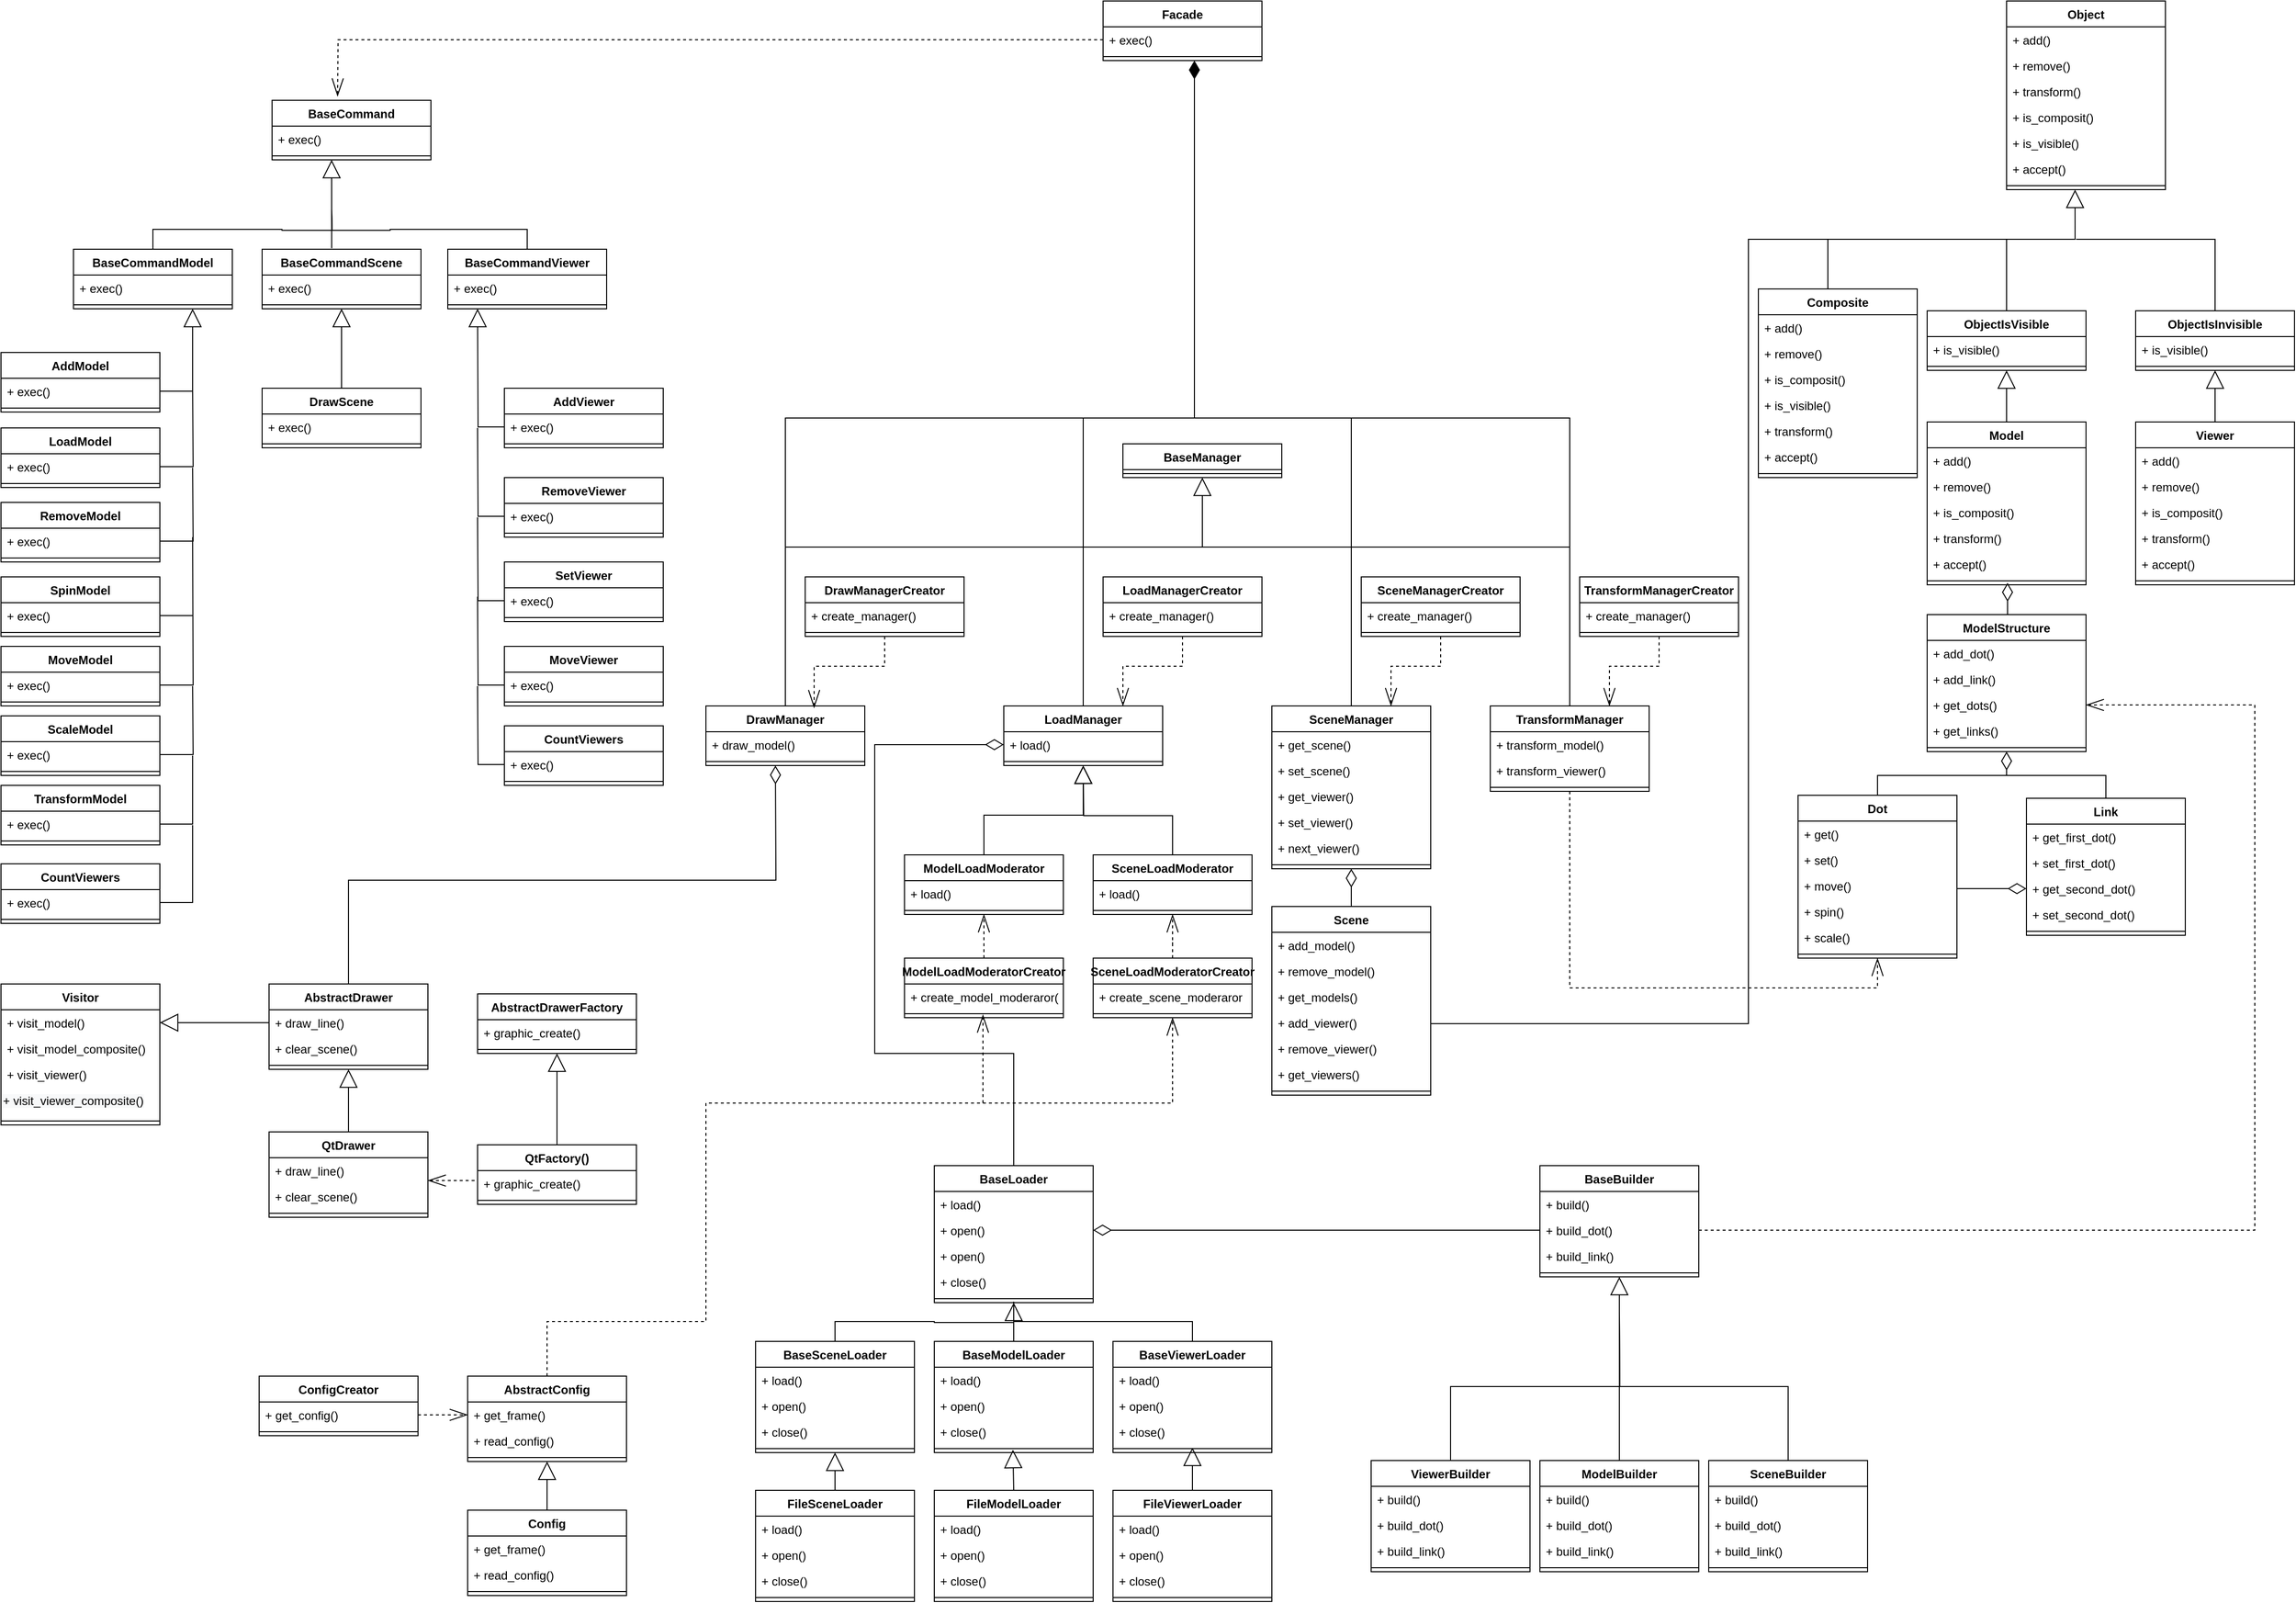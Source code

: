 <mxfile version="16.5.1" type="google"><diagram id="C5RBs43oDa-KdzZeNtuy" name="Page-1"><mxGraphModel dx="1350" dy="803" grid="1" gridSize="10" guides="1" tooltips="1" connect="1" arrows="1" fold="1" page="1" pageScale="1" pageWidth="2336" pageHeight="1654" math="0" shadow="0"><root><mxCell id="WIyWlLk6GJQsqaUBKTNV-0"/><mxCell id="WIyWlLk6GJQsqaUBKTNV-1" parent="WIyWlLk6GJQsqaUBKTNV-0"/><mxCell id="VrLbdTsoCxzPFjUG5H_E-29" value="BaseCommand" style="swimlane;fontStyle=1;align=center;verticalAlign=top;childLayout=stackLayout;horizontal=1;startSize=26;horizontalStack=0;resizeParent=1;resizeParentMax=0;resizeLast=0;collapsible=1;marginBottom=0;" parent="WIyWlLk6GJQsqaUBKTNV-1" vertex="1"><mxGeometry x="293" y="130" width="160" height="60" as="geometry"/></mxCell><mxCell id="VrLbdTsoCxzPFjUG5H_E-30" value="+ exec()" style="text;strokeColor=none;fillColor=none;align=left;verticalAlign=top;spacingLeft=4;spacingRight=4;overflow=hidden;rotatable=0;points=[[0,0.5],[1,0.5]];portConstraint=eastwest;" parent="VrLbdTsoCxzPFjUG5H_E-29" vertex="1"><mxGeometry y="26" width="160" height="26" as="geometry"/></mxCell><mxCell id="VrLbdTsoCxzPFjUG5H_E-31" value="" style="line;strokeWidth=1;fillColor=none;align=left;verticalAlign=middle;spacingTop=-1;spacingLeft=3;spacingRight=3;rotatable=0;labelPosition=right;points=[];portConstraint=eastwest;" parent="VrLbdTsoCxzPFjUG5H_E-29" vertex="1"><mxGeometry y="52" width="160" height="8" as="geometry"/></mxCell><mxCell id="VrLbdTsoCxzPFjUG5H_E-34" value="BaseCommandScene" style="swimlane;fontStyle=1;align=center;verticalAlign=top;childLayout=stackLayout;horizontal=1;startSize=26;horizontalStack=0;resizeParent=1;resizeParentMax=0;resizeLast=0;collapsible=1;marginBottom=0;" parent="WIyWlLk6GJQsqaUBKTNV-1" vertex="1"><mxGeometry x="283" y="280" width="160" height="60" as="geometry"/></mxCell><mxCell id="VrLbdTsoCxzPFjUG5H_E-35" value="+ exec()" style="text;strokeColor=none;fillColor=none;align=left;verticalAlign=top;spacingLeft=4;spacingRight=4;overflow=hidden;rotatable=0;points=[[0,0.5],[1,0.5]];portConstraint=eastwest;" parent="VrLbdTsoCxzPFjUG5H_E-34" vertex="1"><mxGeometry y="26" width="160" height="26" as="geometry"/></mxCell><mxCell id="VrLbdTsoCxzPFjUG5H_E-36" value="" style="line;strokeWidth=1;fillColor=none;align=left;verticalAlign=middle;spacingTop=-1;spacingLeft=3;spacingRight=3;rotatable=0;labelPosition=right;points=[];portConstraint=eastwest;" parent="VrLbdTsoCxzPFjUG5H_E-34" vertex="1"><mxGeometry y="52" width="160" height="8" as="geometry"/></mxCell><mxCell id="VrLbdTsoCxzPFjUG5H_E-50" style="edgeStyle=orthogonalEdgeStyle;rounded=0;orthogonalLoop=1;jettySize=auto;html=1;exitX=0.5;exitY=0;exitDx=0;exitDy=0;endArrow=none;endFill=0;" parent="WIyWlLk6GJQsqaUBKTNV-1" source="VrLbdTsoCxzPFjUG5H_E-37" edge="1"><mxGeometry relative="1" as="geometry"><mxPoint x="353" y="240" as="targetPoint"/></mxGeometry></mxCell><mxCell id="VrLbdTsoCxzPFjUG5H_E-37" value="BaseCommandViewer" style="swimlane;fontStyle=1;align=center;verticalAlign=top;childLayout=stackLayout;horizontal=1;startSize=26;horizontalStack=0;resizeParent=1;resizeParentMax=0;resizeLast=0;collapsible=1;marginBottom=0;" parent="WIyWlLk6GJQsqaUBKTNV-1" vertex="1"><mxGeometry x="470" y="280" width="160" height="60" as="geometry"/></mxCell><mxCell id="VrLbdTsoCxzPFjUG5H_E-38" value="+ exec()" style="text;strokeColor=none;fillColor=none;align=left;verticalAlign=top;spacingLeft=4;spacingRight=4;overflow=hidden;rotatable=0;points=[[0,0.5],[1,0.5]];portConstraint=eastwest;" parent="VrLbdTsoCxzPFjUG5H_E-37" vertex="1"><mxGeometry y="26" width="160" height="26" as="geometry"/></mxCell><mxCell id="VrLbdTsoCxzPFjUG5H_E-39" value="" style="line;strokeWidth=1;fillColor=none;align=left;verticalAlign=middle;spacingTop=-1;spacingLeft=3;spacingRight=3;rotatable=0;labelPosition=right;points=[];portConstraint=eastwest;" parent="VrLbdTsoCxzPFjUG5H_E-37" vertex="1"><mxGeometry y="52" width="160" height="8" as="geometry"/></mxCell><mxCell id="VrLbdTsoCxzPFjUG5H_E-51" style="edgeStyle=orthogonalEdgeStyle;rounded=0;orthogonalLoop=1;jettySize=auto;html=1;exitX=0.5;exitY=0;exitDx=0;exitDy=0;endArrow=none;endFill=0;" parent="WIyWlLk6GJQsqaUBKTNV-1" source="VrLbdTsoCxzPFjUG5H_E-40" edge="1"><mxGeometry relative="1" as="geometry"><mxPoint x="353" y="240" as="targetPoint"/></mxGeometry></mxCell><mxCell id="VrLbdTsoCxzPFjUG5H_E-40" value="BaseCommandModel" style="swimlane;fontStyle=1;align=center;verticalAlign=top;childLayout=stackLayout;horizontal=1;startSize=26;horizontalStack=0;resizeParent=1;resizeParentMax=0;resizeLast=0;collapsible=1;marginBottom=0;" parent="WIyWlLk6GJQsqaUBKTNV-1" vertex="1"><mxGeometry x="93" y="280" width="160" height="60" as="geometry"/></mxCell><mxCell id="VrLbdTsoCxzPFjUG5H_E-41" value="+ exec()" style="text;strokeColor=none;fillColor=none;align=left;verticalAlign=top;spacingLeft=4;spacingRight=4;overflow=hidden;rotatable=0;points=[[0,0.5],[1,0.5]];portConstraint=eastwest;" parent="VrLbdTsoCxzPFjUG5H_E-40" vertex="1"><mxGeometry y="26" width="160" height="26" as="geometry"/></mxCell><mxCell id="VrLbdTsoCxzPFjUG5H_E-42" value="" style="line;strokeWidth=1;fillColor=none;align=left;verticalAlign=middle;spacingTop=-1;spacingLeft=3;spacingRight=3;rotatable=0;labelPosition=right;points=[];portConstraint=eastwest;" parent="VrLbdTsoCxzPFjUG5H_E-40" vertex="1"><mxGeometry y="52" width="160" height="8" as="geometry"/></mxCell><mxCell id="VrLbdTsoCxzPFjUG5H_E-48" value="Extends" style="endArrow=block;endSize=16;endFill=0;html=1;noLabel=1;fontColor=none;exitX=0.438;exitY=-0.017;exitDx=0;exitDy=0;exitPerimeter=0;" parent="WIyWlLk6GJQsqaUBKTNV-1" source="VrLbdTsoCxzPFjUG5H_E-34" edge="1"><mxGeometry width="160" relative="1" as="geometry"><mxPoint x="593" y="230" as="sourcePoint"/><mxPoint x="353" y="190" as="targetPoint"/><Array as="points"/></mxGeometry></mxCell><mxCell id="VrLbdTsoCxzPFjUG5H_E-55" style="edgeStyle=orthogonalEdgeStyle;rounded=0;orthogonalLoop=1;jettySize=auto;html=1;exitX=0.5;exitY=0;exitDx=0;exitDy=0;entryX=0.5;entryY=1;entryDx=0;entryDy=0;endArrow=block;endFill=0;strokeWidth=1;endSize=16;" parent="WIyWlLk6GJQsqaUBKTNV-1" source="VrLbdTsoCxzPFjUG5H_E-52" target="VrLbdTsoCxzPFjUG5H_E-34" edge="1"><mxGeometry relative="1" as="geometry"/></mxCell><mxCell id="VrLbdTsoCxzPFjUG5H_E-52" value="DrawScene" style="swimlane;fontStyle=1;align=center;verticalAlign=top;childLayout=stackLayout;horizontal=1;startSize=26;horizontalStack=0;resizeParent=1;resizeParentMax=0;resizeLast=0;collapsible=1;marginBottom=0;" parent="WIyWlLk6GJQsqaUBKTNV-1" vertex="1"><mxGeometry x="283" y="420" width="160" height="60" as="geometry"/></mxCell><mxCell id="VrLbdTsoCxzPFjUG5H_E-53" value="+ exec()" style="text;strokeColor=none;fillColor=none;align=left;verticalAlign=top;spacingLeft=4;spacingRight=4;overflow=hidden;rotatable=0;points=[[0,0.5],[1,0.5]];portConstraint=eastwest;" parent="VrLbdTsoCxzPFjUG5H_E-52" vertex="1"><mxGeometry y="26" width="160" height="26" as="geometry"/></mxCell><mxCell id="VrLbdTsoCxzPFjUG5H_E-54" value="" style="line;strokeWidth=1;fillColor=none;align=left;verticalAlign=middle;spacingTop=-1;spacingLeft=3;spacingRight=3;rotatable=0;labelPosition=right;points=[];portConstraint=eastwest;" parent="VrLbdTsoCxzPFjUG5H_E-52" vertex="1"><mxGeometry y="52" width="160" height="8" as="geometry"/></mxCell><mxCell id="VrLbdTsoCxzPFjUG5H_E-56" value="AddViewer" style="swimlane;fontStyle=1;align=center;verticalAlign=top;childLayout=stackLayout;horizontal=1;startSize=26;horizontalStack=0;resizeParent=1;resizeParentMax=0;resizeLast=0;collapsible=1;marginBottom=0;" parent="WIyWlLk6GJQsqaUBKTNV-1" vertex="1"><mxGeometry x="527" y="420" width="160" height="60" as="geometry"/></mxCell><mxCell id="VrLbdTsoCxzPFjUG5H_E-57" value="+ exec()" style="text;strokeColor=none;fillColor=none;align=left;verticalAlign=top;spacingLeft=4;spacingRight=4;overflow=hidden;rotatable=0;points=[[0,0.5],[1,0.5]];portConstraint=eastwest;" parent="VrLbdTsoCxzPFjUG5H_E-56" vertex="1"><mxGeometry y="26" width="160" height="26" as="geometry"/></mxCell><mxCell id="VrLbdTsoCxzPFjUG5H_E-58" value="" style="line;strokeWidth=1;fillColor=none;align=left;verticalAlign=middle;spacingTop=-1;spacingLeft=3;spacingRight=3;rotatable=0;labelPosition=right;points=[];portConstraint=eastwest;" parent="VrLbdTsoCxzPFjUG5H_E-56" vertex="1"><mxGeometry y="52" width="160" height="8" as="geometry"/></mxCell><mxCell id="VrLbdTsoCxzPFjUG5H_E-59" value="RemoveViewer" style="swimlane;fontStyle=1;align=center;verticalAlign=top;childLayout=stackLayout;horizontal=1;startSize=26;horizontalStack=0;resizeParent=1;resizeParentMax=0;resizeLast=0;collapsible=1;marginBottom=0;" parent="WIyWlLk6GJQsqaUBKTNV-1" vertex="1"><mxGeometry x="527" y="510" width="160" height="60" as="geometry"/></mxCell><mxCell id="VrLbdTsoCxzPFjUG5H_E-60" value="+ exec()" style="text;strokeColor=none;fillColor=none;align=left;verticalAlign=top;spacingLeft=4;spacingRight=4;overflow=hidden;rotatable=0;points=[[0,0.5],[1,0.5]];portConstraint=eastwest;" parent="VrLbdTsoCxzPFjUG5H_E-59" vertex="1"><mxGeometry y="26" width="160" height="26" as="geometry"/></mxCell><mxCell id="VrLbdTsoCxzPFjUG5H_E-61" value="" style="line;strokeWidth=1;fillColor=none;align=left;verticalAlign=middle;spacingTop=-1;spacingLeft=3;spacingRight=3;rotatable=0;labelPosition=right;points=[];portConstraint=eastwest;" parent="VrLbdTsoCxzPFjUG5H_E-59" vertex="1"><mxGeometry y="52" width="160" height="8" as="geometry"/></mxCell><mxCell id="VrLbdTsoCxzPFjUG5H_E-62" value="SetViewer" style="swimlane;fontStyle=1;align=center;verticalAlign=top;childLayout=stackLayout;horizontal=1;startSize=26;horizontalStack=0;resizeParent=1;resizeParentMax=0;resizeLast=0;collapsible=1;marginBottom=0;" parent="WIyWlLk6GJQsqaUBKTNV-1" vertex="1"><mxGeometry x="527" y="595" width="160" height="60" as="geometry"/></mxCell><mxCell id="VrLbdTsoCxzPFjUG5H_E-63" value="+ exec()" style="text;strokeColor=none;fillColor=none;align=left;verticalAlign=top;spacingLeft=4;spacingRight=4;overflow=hidden;rotatable=0;points=[[0,0.5],[1,0.5]];portConstraint=eastwest;" parent="VrLbdTsoCxzPFjUG5H_E-62" vertex="1"><mxGeometry y="26" width="160" height="26" as="geometry"/></mxCell><mxCell id="VrLbdTsoCxzPFjUG5H_E-64" value="" style="line;strokeWidth=1;fillColor=none;align=left;verticalAlign=middle;spacingTop=-1;spacingLeft=3;spacingRight=3;rotatable=0;labelPosition=right;points=[];portConstraint=eastwest;" parent="VrLbdTsoCxzPFjUG5H_E-62" vertex="1"><mxGeometry y="52" width="160" height="8" as="geometry"/></mxCell><mxCell id="VrLbdTsoCxzPFjUG5H_E-65" style="edgeStyle=orthogonalEdgeStyle;rounded=0;orthogonalLoop=1;jettySize=auto;html=1;exitX=0;exitY=0.5;exitDx=0;exitDy=0;endArrow=block;endFill=0;endSize=16;strokeWidth=1;" parent="WIyWlLk6GJQsqaUBKTNV-1" source="VrLbdTsoCxzPFjUG5H_E-57" edge="1"><mxGeometry relative="1" as="geometry"><mxPoint x="500" y="340" as="targetPoint"/></mxGeometry></mxCell><mxCell id="VrLbdTsoCxzPFjUG5H_E-66" style="edgeStyle=orthogonalEdgeStyle;rounded=0;orthogonalLoop=1;jettySize=auto;html=1;exitX=0;exitY=0.5;exitDx=0;exitDy=0;endArrow=none;endFill=0;endSize=16;strokeWidth=1;" parent="WIyWlLk6GJQsqaUBKTNV-1" source="VrLbdTsoCxzPFjUG5H_E-60" edge="1"><mxGeometry relative="1" as="geometry"><mxPoint x="500" y="460" as="targetPoint"/></mxGeometry></mxCell><mxCell id="VrLbdTsoCxzPFjUG5H_E-67" style="edgeStyle=orthogonalEdgeStyle;rounded=0;orthogonalLoop=1;jettySize=auto;html=1;exitX=0;exitY=0.5;exitDx=0;exitDy=0;endArrow=none;endFill=0;endSize=16;strokeWidth=1;" parent="WIyWlLk6GJQsqaUBKTNV-1" source="VrLbdTsoCxzPFjUG5H_E-63" edge="1"><mxGeometry relative="1" as="geometry"><mxPoint x="500" y="550" as="targetPoint"/></mxGeometry></mxCell><mxCell id="VrLbdTsoCxzPFjUG5H_E-68" value="AddModel" style="swimlane;fontStyle=1;align=center;verticalAlign=top;childLayout=stackLayout;horizontal=1;startSize=26;horizontalStack=0;resizeParent=1;resizeParentMax=0;resizeLast=0;collapsible=1;marginBottom=0;" parent="WIyWlLk6GJQsqaUBKTNV-1" vertex="1"><mxGeometry x="20" y="384" width="160" height="60" as="geometry"/></mxCell><mxCell id="VrLbdTsoCxzPFjUG5H_E-69" value="+ exec()" style="text;strokeColor=none;fillColor=none;align=left;verticalAlign=top;spacingLeft=4;spacingRight=4;overflow=hidden;rotatable=0;points=[[0,0.5],[1,0.5]];portConstraint=eastwest;" parent="VrLbdTsoCxzPFjUG5H_E-68" vertex="1"><mxGeometry y="26" width="160" height="26" as="geometry"/></mxCell><mxCell id="VrLbdTsoCxzPFjUG5H_E-70" value="" style="line;strokeWidth=1;fillColor=none;align=left;verticalAlign=middle;spacingTop=-1;spacingLeft=3;spacingRight=3;rotatable=0;labelPosition=right;points=[];portConstraint=eastwest;" parent="VrLbdTsoCxzPFjUG5H_E-68" vertex="1"><mxGeometry y="52" width="160" height="8" as="geometry"/></mxCell><mxCell id="VrLbdTsoCxzPFjUG5H_E-71" value="LoadModel" style="swimlane;fontStyle=1;align=center;verticalAlign=top;childLayout=stackLayout;horizontal=1;startSize=26;horizontalStack=0;resizeParent=1;resizeParentMax=0;resizeLast=0;collapsible=1;marginBottom=0;" parent="WIyWlLk6GJQsqaUBKTNV-1" vertex="1"><mxGeometry x="20" y="460" width="160" height="60" as="geometry"/></mxCell><mxCell id="VrLbdTsoCxzPFjUG5H_E-72" value="+ exec()" style="text;strokeColor=none;fillColor=none;align=left;verticalAlign=top;spacingLeft=4;spacingRight=4;overflow=hidden;rotatable=0;points=[[0,0.5],[1,0.5]];portConstraint=eastwest;" parent="VrLbdTsoCxzPFjUG5H_E-71" vertex="1"><mxGeometry y="26" width="160" height="26" as="geometry"/></mxCell><mxCell id="VrLbdTsoCxzPFjUG5H_E-73" value="" style="line;strokeWidth=1;fillColor=none;align=left;verticalAlign=middle;spacingTop=-1;spacingLeft=3;spacingRight=3;rotatable=0;labelPosition=right;points=[];portConstraint=eastwest;" parent="VrLbdTsoCxzPFjUG5H_E-71" vertex="1"><mxGeometry y="52" width="160" height="8" as="geometry"/></mxCell><mxCell id="VrLbdTsoCxzPFjUG5H_E-74" value="RemoveModel" style="swimlane;fontStyle=1;align=center;verticalAlign=top;childLayout=stackLayout;horizontal=1;startSize=26;horizontalStack=0;resizeParent=1;resizeParentMax=0;resizeLast=0;collapsible=1;marginBottom=0;" parent="WIyWlLk6GJQsqaUBKTNV-1" vertex="1"><mxGeometry x="20" y="535" width="160" height="60" as="geometry"/></mxCell><mxCell id="VrLbdTsoCxzPFjUG5H_E-75" value="+ exec()" style="text;strokeColor=none;fillColor=none;align=left;verticalAlign=top;spacingLeft=4;spacingRight=4;overflow=hidden;rotatable=0;points=[[0,0.5],[1,0.5]];portConstraint=eastwest;" parent="VrLbdTsoCxzPFjUG5H_E-74" vertex="1"><mxGeometry y="26" width="160" height="26" as="geometry"/></mxCell><mxCell id="VrLbdTsoCxzPFjUG5H_E-76" value="" style="line;strokeWidth=1;fillColor=none;align=left;verticalAlign=middle;spacingTop=-1;spacingLeft=3;spacingRight=3;rotatable=0;labelPosition=right;points=[];portConstraint=eastwest;" parent="VrLbdTsoCxzPFjUG5H_E-74" vertex="1"><mxGeometry y="52" width="160" height="8" as="geometry"/></mxCell><mxCell id="VrLbdTsoCxzPFjUG5H_E-79" style="edgeStyle=orthogonalEdgeStyle;rounded=0;orthogonalLoop=1;jettySize=auto;html=1;exitX=1;exitY=0.5;exitDx=0;exitDy=0;entryX=0.75;entryY=1;entryDx=0;entryDy=0;endArrow=block;endFill=0;endSize=16;strokeWidth=1;" parent="WIyWlLk6GJQsqaUBKTNV-1" source="VrLbdTsoCxzPFjUG5H_E-69" target="VrLbdTsoCxzPFjUG5H_E-40" edge="1"><mxGeometry relative="1" as="geometry"/></mxCell><mxCell id="VrLbdTsoCxzPFjUG5H_E-80" style="edgeStyle=orthogonalEdgeStyle;rounded=0;orthogonalLoop=1;jettySize=auto;html=1;exitX=1;exitY=0.5;exitDx=0;exitDy=0;endArrow=none;endFill=0;endSize=16;strokeWidth=1;" parent="WIyWlLk6GJQsqaUBKTNV-1" source="VrLbdTsoCxzPFjUG5H_E-72" edge="1"><mxGeometry relative="1" as="geometry"><mxPoint x="213" y="420" as="targetPoint"/></mxGeometry></mxCell><mxCell id="VrLbdTsoCxzPFjUG5H_E-81" style="edgeStyle=orthogonalEdgeStyle;rounded=0;orthogonalLoop=1;jettySize=auto;html=1;exitX=1;exitY=0.5;exitDx=0;exitDy=0;endArrow=none;endFill=0;endSize=16;strokeWidth=1;" parent="WIyWlLk6GJQsqaUBKTNV-1" source="VrLbdTsoCxzPFjUG5H_E-75" edge="1"><mxGeometry relative="1" as="geometry"><mxPoint x="213" y="500" as="targetPoint"/></mxGeometry></mxCell><mxCell id="VrLbdTsoCxzPFjUG5H_E-82" value="SpinModel" style="swimlane;fontStyle=1;align=center;verticalAlign=top;childLayout=stackLayout;horizontal=1;startSize=26;horizontalStack=0;resizeParent=1;resizeParentMax=0;resizeLast=0;collapsible=1;marginBottom=0;" parent="WIyWlLk6GJQsqaUBKTNV-1" vertex="1"><mxGeometry x="20" y="610" width="160" height="60" as="geometry"/></mxCell><mxCell id="VrLbdTsoCxzPFjUG5H_E-83" value="+ exec()" style="text;strokeColor=none;fillColor=none;align=left;verticalAlign=top;spacingLeft=4;spacingRight=4;overflow=hidden;rotatable=0;points=[[0,0.5],[1,0.5]];portConstraint=eastwest;" parent="VrLbdTsoCxzPFjUG5H_E-82" vertex="1"><mxGeometry y="26" width="160" height="26" as="geometry"/></mxCell><mxCell id="VrLbdTsoCxzPFjUG5H_E-84" value="" style="line;strokeWidth=1;fillColor=none;align=left;verticalAlign=middle;spacingTop=-1;spacingLeft=3;spacingRight=3;rotatable=0;labelPosition=right;points=[];portConstraint=eastwest;" parent="VrLbdTsoCxzPFjUG5H_E-82" vertex="1"><mxGeometry y="52" width="160" height="8" as="geometry"/></mxCell><mxCell id="VrLbdTsoCxzPFjUG5H_E-85" value="MoveModel" style="swimlane;fontStyle=1;align=center;verticalAlign=top;childLayout=stackLayout;horizontal=1;startSize=26;horizontalStack=0;resizeParent=1;resizeParentMax=0;resizeLast=0;collapsible=1;marginBottom=0;" parent="WIyWlLk6GJQsqaUBKTNV-1" vertex="1"><mxGeometry x="20" y="680" width="160" height="60" as="geometry"/></mxCell><mxCell id="VrLbdTsoCxzPFjUG5H_E-86" value="+ exec()" style="text;strokeColor=none;fillColor=none;align=left;verticalAlign=top;spacingLeft=4;spacingRight=4;overflow=hidden;rotatable=0;points=[[0,0.5],[1,0.5]];portConstraint=eastwest;" parent="VrLbdTsoCxzPFjUG5H_E-85" vertex="1"><mxGeometry y="26" width="160" height="26" as="geometry"/></mxCell><mxCell id="VrLbdTsoCxzPFjUG5H_E-87" value="" style="line;strokeWidth=1;fillColor=none;align=left;verticalAlign=middle;spacingTop=-1;spacingLeft=3;spacingRight=3;rotatable=0;labelPosition=right;points=[];portConstraint=eastwest;" parent="VrLbdTsoCxzPFjUG5H_E-85" vertex="1"><mxGeometry y="52" width="160" height="8" as="geometry"/></mxCell><mxCell id="VrLbdTsoCxzPFjUG5H_E-88" value="ScaleModel" style="swimlane;fontStyle=1;align=center;verticalAlign=top;childLayout=stackLayout;horizontal=1;startSize=26;horizontalStack=0;resizeParent=1;resizeParentMax=0;resizeLast=0;collapsible=1;marginBottom=0;" parent="WIyWlLk6GJQsqaUBKTNV-1" vertex="1"><mxGeometry x="20" y="750" width="160" height="60" as="geometry"/></mxCell><mxCell id="VrLbdTsoCxzPFjUG5H_E-89" value="+ exec()" style="text;strokeColor=none;fillColor=none;align=left;verticalAlign=top;spacingLeft=4;spacingRight=4;overflow=hidden;rotatable=0;points=[[0,0.5],[1,0.5]];portConstraint=eastwest;" parent="VrLbdTsoCxzPFjUG5H_E-88" vertex="1"><mxGeometry y="26" width="160" height="26" as="geometry"/></mxCell><mxCell id="VrLbdTsoCxzPFjUG5H_E-90" value="" style="line;strokeWidth=1;fillColor=none;align=left;verticalAlign=middle;spacingTop=-1;spacingLeft=3;spacingRight=3;rotatable=0;labelPosition=right;points=[];portConstraint=eastwest;" parent="VrLbdTsoCxzPFjUG5H_E-88" vertex="1"><mxGeometry y="52" width="160" height="8" as="geometry"/></mxCell><mxCell id="VrLbdTsoCxzPFjUG5H_E-91" style="edgeStyle=orthogonalEdgeStyle;rounded=0;orthogonalLoop=1;jettySize=auto;html=1;exitX=1;exitY=0.5;exitDx=0;exitDy=0;endArrow=none;endFill=0;endSize=16;strokeWidth=1;" parent="WIyWlLk6GJQsqaUBKTNV-1" source="VrLbdTsoCxzPFjUG5H_E-86" edge="1"><mxGeometry relative="1" as="geometry"><mxPoint x="213" y="570" as="targetPoint"/></mxGeometry></mxCell><mxCell id="VrLbdTsoCxzPFjUG5H_E-92" style="edgeStyle=orthogonalEdgeStyle;rounded=0;orthogonalLoop=1;jettySize=auto;html=1;exitX=1;exitY=0.5;exitDx=0;exitDy=0;endArrow=none;endFill=0;endSize=16;strokeWidth=1;" parent="WIyWlLk6GJQsqaUBKTNV-1" source="VrLbdTsoCxzPFjUG5H_E-89" edge="1"><mxGeometry relative="1" as="geometry"><mxPoint x="213" y="720" as="targetPoint"/></mxGeometry></mxCell><mxCell id="VrLbdTsoCxzPFjUG5H_E-93" style="edgeStyle=orthogonalEdgeStyle;rounded=0;orthogonalLoop=1;jettySize=auto;html=1;exitX=1;exitY=0.5;exitDx=0;exitDy=0;endArrow=none;endFill=0;endSize=16;strokeWidth=1;" parent="WIyWlLk6GJQsqaUBKTNV-1" source="VrLbdTsoCxzPFjUG5H_E-83" edge="1"><mxGeometry relative="1" as="geometry"><mxPoint x="213" y="649" as="targetPoint"/></mxGeometry></mxCell><mxCell id="VrLbdTsoCxzPFjUG5H_E-94" value="TransformModel" style="swimlane;fontStyle=1;align=center;verticalAlign=top;childLayout=stackLayout;horizontal=1;startSize=26;horizontalStack=0;resizeParent=1;resizeParentMax=0;resizeLast=0;collapsible=1;marginBottom=0;" parent="WIyWlLk6GJQsqaUBKTNV-1" vertex="1"><mxGeometry x="20" y="820" width="160" height="60" as="geometry"/></mxCell><mxCell id="VrLbdTsoCxzPFjUG5H_E-95" value="+ exec()" style="text;strokeColor=none;fillColor=none;align=left;verticalAlign=top;spacingLeft=4;spacingRight=4;overflow=hidden;rotatable=0;points=[[0,0.5],[1,0.5]];portConstraint=eastwest;" parent="VrLbdTsoCxzPFjUG5H_E-94" vertex="1"><mxGeometry y="26" width="160" height="26" as="geometry"/></mxCell><mxCell id="VrLbdTsoCxzPFjUG5H_E-96" value="" style="line;strokeWidth=1;fillColor=none;align=left;verticalAlign=middle;spacingTop=-1;spacingLeft=3;spacingRight=3;rotatable=0;labelPosition=right;points=[];portConstraint=eastwest;" parent="VrLbdTsoCxzPFjUG5H_E-94" vertex="1"><mxGeometry y="52" width="160" height="8" as="geometry"/></mxCell><mxCell id="VrLbdTsoCxzPFjUG5H_E-97" style="edgeStyle=orthogonalEdgeStyle;rounded=0;orthogonalLoop=1;jettySize=auto;html=1;exitX=1;exitY=0.5;exitDx=0;exitDy=0;endArrow=none;endFill=0;endSize=16;strokeWidth=1;" parent="WIyWlLk6GJQsqaUBKTNV-1" source="VrLbdTsoCxzPFjUG5H_E-95" edge="1"><mxGeometry relative="1" as="geometry"><mxPoint x="213" y="790" as="targetPoint"/><Array as="points"><mxPoint x="213" y="859"/></Array></mxGeometry></mxCell><mxCell id="VrLbdTsoCxzPFjUG5H_E-99" value="Object" style="swimlane;fontStyle=1;align=center;verticalAlign=top;childLayout=stackLayout;horizontal=1;startSize=26;horizontalStack=0;resizeParent=1;resizeParentMax=0;resizeLast=0;collapsible=1;marginBottom=0;fontColor=none;" parent="WIyWlLk6GJQsqaUBKTNV-1" vertex="1"><mxGeometry x="2040" y="30" width="160" height="190" as="geometry"/></mxCell><mxCell id="VrLbdTsoCxzPFjUG5H_E-111" value="+ add()" style="text;strokeColor=none;fillColor=none;align=left;verticalAlign=top;spacingLeft=4;spacingRight=4;overflow=hidden;rotatable=0;points=[[0,0.5],[1,0.5]];portConstraint=eastwest;" parent="VrLbdTsoCxzPFjUG5H_E-99" vertex="1"><mxGeometry y="26" width="160" height="26" as="geometry"/></mxCell><mxCell id="VrLbdTsoCxzPFjUG5H_E-112" value="+ remove()" style="text;strokeColor=none;fillColor=none;align=left;verticalAlign=top;spacingLeft=4;spacingRight=4;overflow=hidden;rotatable=0;points=[[0,0.5],[1,0.5]];portConstraint=eastwest;" parent="VrLbdTsoCxzPFjUG5H_E-99" vertex="1"><mxGeometry y="52" width="160" height="26" as="geometry"/></mxCell><mxCell id="poR8cGHw1rh-ZFjTG9y4-0" value="+ transform()" style="text;strokeColor=none;fillColor=none;align=left;verticalAlign=top;spacingLeft=4;spacingRight=4;overflow=hidden;rotatable=0;points=[[0,0.5],[1,0.5]];portConstraint=eastwest;" parent="VrLbdTsoCxzPFjUG5H_E-99" vertex="1"><mxGeometry y="78" width="160" height="26" as="geometry"/></mxCell><mxCell id="VrLbdTsoCxzPFjUG5H_E-119" value="+ is_composit()" style="text;strokeColor=none;fillColor=none;align=left;verticalAlign=top;spacingLeft=4;spacingRight=4;overflow=hidden;rotatable=0;points=[[0,0.5],[1,0.5]];portConstraint=eastwest;" parent="VrLbdTsoCxzPFjUG5H_E-99" vertex="1"><mxGeometry y="104" width="160" height="26" as="geometry"/></mxCell><mxCell id="VrLbdTsoCxzPFjUG5H_E-118" value="+ is_visible()" style="text;strokeColor=none;fillColor=none;align=left;verticalAlign=top;spacingLeft=4;spacingRight=4;overflow=hidden;rotatable=0;points=[[0,0.5],[1,0.5]];portConstraint=eastwest;" parent="VrLbdTsoCxzPFjUG5H_E-99" vertex="1"><mxGeometry y="130" width="160" height="26" as="geometry"/></mxCell><mxCell id="VrLbdTsoCxzPFjUG5H_E-116" value="+ accept()" style="text;strokeColor=none;fillColor=none;align=left;verticalAlign=top;spacingLeft=4;spacingRight=4;overflow=hidden;rotatable=0;points=[[0,0.5],[1,0.5]];portConstraint=eastwest;" parent="VrLbdTsoCxzPFjUG5H_E-99" vertex="1"><mxGeometry y="156" width="160" height="26" as="geometry"/></mxCell><mxCell id="VrLbdTsoCxzPFjUG5H_E-101" value="" style="line;strokeWidth=1;fillColor=none;align=left;verticalAlign=middle;spacingTop=-1;spacingLeft=3;spacingRight=3;rotatable=0;labelPosition=right;points=[];portConstraint=eastwest;" parent="VrLbdTsoCxzPFjUG5H_E-99" vertex="1"><mxGeometry y="182" width="160" height="8" as="geometry"/></mxCell><mxCell id="VrLbdTsoCxzPFjUG5H_E-176" style="edgeStyle=orthogonalEdgeStyle;rounded=0;orthogonalLoop=1;jettySize=auto;html=1;exitX=0.5;exitY=0;exitDx=0;exitDy=0;endArrow=block;endFill=0;endSize=16;strokeWidth=1;entryX=0.431;entryY=1;entryDx=0;entryDy=0;entryPerimeter=0;" parent="WIyWlLk6GJQsqaUBKTNV-1" source="VrLbdTsoCxzPFjUG5H_E-120" target="VrLbdTsoCxzPFjUG5H_E-101" edge="1"><mxGeometry relative="1" as="geometry"><mxPoint x="2110" y="240" as="targetPoint"/><Array as="points"><mxPoint x="1860" y="270"/><mxPoint x="2109" y="270"/></Array></mxGeometry></mxCell><mxCell id="VrLbdTsoCxzPFjUG5H_E-120" value="Composite" style="swimlane;fontStyle=1;align=center;verticalAlign=top;childLayout=stackLayout;horizontal=1;startSize=26;horizontalStack=0;resizeParent=1;resizeParentMax=0;resizeLast=0;collapsible=1;marginBottom=0;fontColor=none;" parent="WIyWlLk6GJQsqaUBKTNV-1" vertex="1"><mxGeometry x="1790" y="320" width="160" height="190" as="geometry"/></mxCell><mxCell id="VrLbdTsoCxzPFjUG5H_E-121" value="+ add()" style="text;strokeColor=none;fillColor=none;align=left;verticalAlign=top;spacingLeft=4;spacingRight=4;overflow=hidden;rotatable=0;points=[[0,0.5],[1,0.5]];portConstraint=eastwest;" parent="VrLbdTsoCxzPFjUG5H_E-120" vertex="1"><mxGeometry y="26" width="160" height="26" as="geometry"/></mxCell><mxCell id="VrLbdTsoCxzPFjUG5H_E-122" value="+ remove()" style="text;strokeColor=none;fillColor=none;align=left;verticalAlign=top;spacingLeft=4;spacingRight=4;overflow=hidden;rotatable=0;points=[[0,0.5],[1,0.5]];portConstraint=eastwest;" parent="VrLbdTsoCxzPFjUG5H_E-120" vertex="1"><mxGeometry y="52" width="160" height="26" as="geometry"/></mxCell><mxCell id="VrLbdTsoCxzPFjUG5H_E-123" value="+ is_composit()" style="text;strokeColor=none;fillColor=none;align=left;verticalAlign=top;spacingLeft=4;spacingRight=4;overflow=hidden;rotatable=0;points=[[0,0.5],[1,0.5]];portConstraint=eastwest;" parent="VrLbdTsoCxzPFjUG5H_E-120" vertex="1"><mxGeometry y="78" width="160" height="26" as="geometry"/></mxCell><mxCell id="EHKRun9u_XPgmTU5BmFu-0" value="+ is_visible()" style="text;strokeColor=none;fillColor=none;align=left;verticalAlign=top;spacingLeft=4;spacingRight=4;overflow=hidden;rotatable=0;points=[[0,0.5],[1,0.5]];portConstraint=eastwest;" parent="VrLbdTsoCxzPFjUG5H_E-120" vertex="1"><mxGeometry y="104" width="160" height="26" as="geometry"/></mxCell><mxCell id="VrLbdTsoCxzPFjUG5H_E-124" value="+ transform()" style="text;strokeColor=none;fillColor=none;align=left;verticalAlign=top;spacingLeft=4;spacingRight=4;overflow=hidden;rotatable=0;points=[[0,0.5],[1,0.5]];portConstraint=eastwest;" parent="VrLbdTsoCxzPFjUG5H_E-120" vertex="1"><mxGeometry y="130" width="160" height="26" as="geometry"/></mxCell><mxCell id="VrLbdTsoCxzPFjUG5H_E-125" value="+ accept()" style="text;strokeColor=none;fillColor=none;align=left;verticalAlign=top;spacingLeft=4;spacingRight=4;overflow=hidden;rotatable=0;points=[[0,0.5],[1,0.5]];portConstraint=eastwest;" parent="VrLbdTsoCxzPFjUG5H_E-120" vertex="1"><mxGeometry y="156" width="160" height="26" as="geometry"/></mxCell><mxCell id="VrLbdTsoCxzPFjUG5H_E-126" value="" style="line;strokeWidth=1;fillColor=none;align=left;verticalAlign=middle;spacingTop=-1;spacingLeft=3;spacingRight=3;rotatable=0;labelPosition=right;points=[];portConstraint=eastwest;" parent="VrLbdTsoCxzPFjUG5H_E-120" vertex="1"><mxGeometry y="182" width="160" height="8" as="geometry"/></mxCell><mxCell id="VrLbdTsoCxzPFjUG5H_E-178" style="edgeStyle=orthogonalEdgeStyle;rounded=0;orthogonalLoop=1;jettySize=auto;html=1;exitX=0.5;exitY=0;exitDx=0;exitDy=0;endArrow=none;endFill=0;endSize=16;strokeWidth=1;" parent="WIyWlLk6GJQsqaUBKTNV-1" source="VrLbdTsoCxzPFjUG5H_E-127" edge="1"><mxGeometry relative="1" as="geometry"><mxPoint x="2040" y="270" as="targetPoint"/></mxGeometry></mxCell><mxCell id="VrLbdTsoCxzPFjUG5H_E-127" value="ObjectIsVisible" style="swimlane;fontStyle=1;align=center;verticalAlign=top;childLayout=stackLayout;horizontal=1;startSize=26;horizontalStack=0;resizeParent=1;resizeParentMax=0;resizeLast=0;collapsible=1;marginBottom=0;fontColor=none;" parent="WIyWlLk6GJQsqaUBKTNV-1" vertex="1"><mxGeometry x="1960" y="342" width="160" height="60" as="geometry"/></mxCell><mxCell id="VrLbdTsoCxzPFjUG5H_E-128" value="+ is_visible()" style="text;strokeColor=none;fillColor=none;align=left;verticalAlign=top;spacingLeft=4;spacingRight=4;overflow=hidden;rotatable=0;points=[[0,0.5],[1,0.5]];portConstraint=eastwest;" parent="VrLbdTsoCxzPFjUG5H_E-127" vertex="1"><mxGeometry y="26" width="160" height="26" as="geometry"/></mxCell><mxCell id="VrLbdTsoCxzPFjUG5H_E-133" value="" style="line;strokeWidth=1;fillColor=none;align=left;verticalAlign=middle;spacingTop=-1;spacingLeft=3;spacingRight=3;rotatable=0;labelPosition=right;points=[];portConstraint=eastwest;" parent="VrLbdTsoCxzPFjUG5H_E-127" vertex="1"><mxGeometry y="52" width="160" height="8" as="geometry"/></mxCell><mxCell id="VrLbdTsoCxzPFjUG5H_E-179" style="edgeStyle=orthogonalEdgeStyle;rounded=0;orthogonalLoop=1;jettySize=auto;html=1;exitX=0.5;exitY=0;exitDx=0;exitDy=0;endArrow=none;endFill=0;endSize=16;strokeWidth=1;" parent="WIyWlLk6GJQsqaUBKTNV-1" source="VrLbdTsoCxzPFjUG5H_E-134" edge="1"><mxGeometry relative="1" as="geometry"><mxPoint x="2110" y="270" as="targetPoint"/><Array as="points"><mxPoint x="2250" y="270"/></Array></mxGeometry></mxCell><mxCell id="VrLbdTsoCxzPFjUG5H_E-134" value="ObjectIsInvisible" style="swimlane;fontStyle=1;align=center;verticalAlign=top;childLayout=stackLayout;horizontal=1;startSize=26;horizontalStack=0;resizeParent=1;resizeParentMax=0;resizeLast=0;collapsible=1;marginBottom=0;fontColor=none;" parent="WIyWlLk6GJQsqaUBKTNV-1" vertex="1"><mxGeometry x="2170" y="342" width="160" height="60" as="geometry"/></mxCell><mxCell id="VrLbdTsoCxzPFjUG5H_E-135" value="+ is_visible()" style="text;strokeColor=none;fillColor=none;align=left;verticalAlign=top;spacingLeft=4;spacingRight=4;overflow=hidden;rotatable=0;points=[[0,0.5],[1,0.5]];portConstraint=eastwest;" parent="VrLbdTsoCxzPFjUG5H_E-134" vertex="1"><mxGeometry y="26" width="160" height="26" as="geometry"/></mxCell><mxCell id="VrLbdTsoCxzPFjUG5H_E-140" value="" style="line;strokeWidth=1;fillColor=none;align=left;verticalAlign=middle;spacingTop=-1;spacingLeft=3;spacingRight=3;rotatable=0;labelPosition=right;points=[];portConstraint=eastwest;" parent="VrLbdTsoCxzPFjUG5H_E-134" vertex="1"><mxGeometry y="52" width="160" height="8" as="geometry"/></mxCell><mxCell id="VrLbdTsoCxzPFjUG5H_E-180" style="edgeStyle=orthogonalEdgeStyle;rounded=0;orthogonalLoop=1;jettySize=auto;html=1;exitX=0.5;exitY=0;exitDx=0;exitDy=0;endArrow=block;endFill=0;endSize=16;strokeWidth=1;entryX=0.5;entryY=1;entryDx=0;entryDy=0;entryPerimeter=0;" parent="WIyWlLk6GJQsqaUBKTNV-1" source="VrLbdTsoCxzPFjUG5H_E-141" target="VrLbdTsoCxzPFjUG5H_E-133" edge="1"><mxGeometry relative="1" as="geometry"><mxPoint x="2040" y="410" as="targetPoint"/></mxGeometry></mxCell><mxCell id="VrLbdTsoCxzPFjUG5H_E-141" value="Model" style="swimlane;fontStyle=1;align=center;verticalAlign=top;childLayout=stackLayout;horizontal=1;startSize=26;horizontalStack=0;resizeParent=1;resizeParentMax=0;resizeLast=0;collapsible=1;marginBottom=0;fontColor=none;" parent="WIyWlLk6GJQsqaUBKTNV-1" vertex="1"><mxGeometry x="1960" y="454" width="160" height="164" as="geometry"/></mxCell><mxCell id="VrLbdTsoCxzPFjUG5H_E-142" value="+ add()" style="text;strokeColor=none;fillColor=none;align=left;verticalAlign=top;spacingLeft=4;spacingRight=4;overflow=hidden;rotatable=0;points=[[0,0.5],[1,0.5]];portConstraint=eastwest;" parent="VrLbdTsoCxzPFjUG5H_E-141" vertex="1"><mxGeometry y="26" width="160" height="26" as="geometry"/></mxCell><mxCell id="VrLbdTsoCxzPFjUG5H_E-143" value="+ remove()" style="text;strokeColor=none;fillColor=none;align=left;verticalAlign=top;spacingLeft=4;spacingRight=4;overflow=hidden;rotatable=0;points=[[0,0.5],[1,0.5]];portConstraint=eastwest;" parent="VrLbdTsoCxzPFjUG5H_E-141" vertex="1"><mxGeometry y="52" width="160" height="26" as="geometry"/></mxCell><mxCell id="VrLbdTsoCxzPFjUG5H_E-144" value="+ is_composit()" style="text;strokeColor=none;fillColor=none;align=left;verticalAlign=top;spacingLeft=4;spacingRight=4;overflow=hidden;rotatable=0;points=[[0,0.5],[1,0.5]];portConstraint=eastwest;" parent="VrLbdTsoCxzPFjUG5H_E-141" vertex="1"><mxGeometry y="78" width="160" height="26" as="geometry"/></mxCell><mxCell id="VrLbdTsoCxzPFjUG5H_E-145" value="+ transform()" style="text;strokeColor=none;fillColor=none;align=left;verticalAlign=top;spacingLeft=4;spacingRight=4;overflow=hidden;rotatable=0;points=[[0,0.5],[1,0.5]];portConstraint=eastwest;" parent="VrLbdTsoCxzPFjUG5H_E-141" vertex="1"><mxGeometry y="104" width="160" height="26" as="geometry"/></mxCell><mxCell id="VrLbdTsoCxzPFjUG5H_E-146" value="+ accept()" style="text;strokeColor=none;fillColor=none;align=left;verticalAlign=top;spacingLeft=4;spacingRight=4;overflow=hidden;rotatable=0;points=[[0,0.5],[1,0.5]];portConstraint=eastwest;" parent="VrLbdTsoCxzPFjUG5H_E-141" vertex="1"><mxGeometry y="130" width="160" height="26" as="geometry"/></mxCell><mxCell id="VrLbdTsoCxzPFjUG5H_E-147" value="" style="line;strokeWidth=1;fillColor=none;align=left;verticalAlign=middle;spacingTop=-1;spacingLeft=3;spacingRight=3;rotatable=0;labelPosition=right;points=[];portConstraint=eastwest;" parent="VrLbdTsoCxzPFjUG5H_E-141" vertex="1"><mxGeometry y="156" width="160" height="8" as="geometry"/></mxCell><mxCell id="VrLbdTsoCxzPFjUG5H_E-181" style="edgeStyle=orthogonalEdgeStyle;rounded=0;orthogonalLoop=1;jettySize=auto;html=1;exitX=0.5;exitY=0;exitDx=0;exitDy=0;entryX=0.5;entryY=1;entryDx=0;entryDy=0;endArrow=block;endFill=0;endSize=16;strokeWidth=1;" parent="WIyWlLk6GJQsqaUBKTNV-1" source="VrLbdTsoCxzPFjUG5H_E-148" target="VrLbdTsoCxzPFjUG5H_E-134" edge="1"><mxGeometry relative="1" as="geometry"/></mxCell><mxCell id="VrLbdTsoCxzPFjUG5H_E-148" value="Viewer" style="swimlane;fontStyle=1;align=center;verticalAlign=top;childLayout=stackLayout;horizontal=1;startSize=26;horizontalStack=0;resizeParent=1;resizeParentMax=0;resizeLast=0;collapsible=1;marginBottom=0;fontColor=none;" parent="WIyWlLk6GJQsqaUBKTNV-1" vertex="1"><mxGeometry x="2170" y="454" width="160" height="164" as="geometry"/></mxCell><mxCell id="VrLbdTsoCxzPFjUG5H_E-149" value="+ add()" style="text;strokeColor=none;fillColor=none;align=left;verticalAlign=top;spacingLeft=4;spacingRight=4;overflow=hidden;rotatable=0;points=[[0,0.5],[1,0.5]];portConstraint=eastwest;" parent="VrLbdTsoCxzPFjUG5H_E-148" vertex="1"><mxGeometry y="26" width="160" height="26" as="geometry"/></mxCell><mxCell id="VrLbdTsoCxzPFjUG5H_E-150" value="+ remove()" style="text;strokeColor=none;fillColor=none;align=left;verticalAlign=top;spacingLeft=4;spacingRight=4;overflow=hidden;rotatable=0;points=[[0,0.5],[1,0.5]];portConstraint=eastwest;" parent="VrLbdTsoCxzPFjUG5H_E-148" vertex="1"><mxGeometry y="52" width="160" height="26" as="geometry"/></mxCell><mxCell id="VrLbdTsoCxzPFjUG5H_E-151" value="+ is_composit()" style="text;strokeColor=none;fillColor=none;align=left;verticalAlign=top;spacingLeft=4;spacingRight=4;overflow=hidden;rotatable=0;points=[[0,0.5],[1,0.5]];portConstraint=eastwest;" parent="VrLbdTsoCxzPFjUG5H_E-148" vertex="1"><mxGeometry y="78" width="160" height="26" as="geometry"/></mxCell><mxCell id="VrLbdTsoCxzPFjUG5H_E-152" value="+ transform()" style="text;strokeColor=none;fillColor=none;align=left;verticalAlign=top;spacingLeft=4;spacingRight=4;overflow=hidden;rotatable=0;points=[[0,0.5],[1,0.5]];portConstraint=eastwest;" parent="VrLbdTsoCxzPFjUG5H_E-148" vertex="1"><mxGeometry y="104" width="160" height="26" as="geometry"/></mxCell><mxCell id="VrLbdTsoCxzPFjUG5H_E-153" value="+ accept()" style="text;strokeColor=none;fillColor=none;align=left;verticalAlign=top;spacingLeft=4;spacingRight=4;overflow=hidden;rotatable=0;points=[[0,0.5],[1,0.5]];portConstraint=eastwest;" parent="VrLbdTsoCxzPFjUG5H_E-148" vertex="1"><mxGeometry y="130" width="160" height="26" as="geometry"/></mxCell><mxCell id="VrLbdTsoCxzPFjUG5H_E-154" value="" style="line;strokeWidth=1;fillColor=none;align=left;verticalAlign=middle;spacingTop=-1;spacingLeft=3;spacingRight=3;rotatable=0;labelPosition=right;points=[];portConstraint=eastwest;" parent="VrLbdTsoCxzPFjUG5H_E-148" vertex="1"><mxGeometry y="156" width="160" height="8" as="geometry"/></mxCell><mxCell id="VrLbdTsoCxzPFjUG5H_E-182" style="edgeStyle=orthogonalEdgeStyle;rounded=0;orthogonalLoop=1;jettySize=auto;html=1;exitX=0.5;exitY=0;exitDx=0;exitDy=0;entryX=0.506;entryY=0.75;entryDx=0;entryDy=0;entryPerimeter=0;endArrow=diamondThin;endFill=0;endSize=16;strokeWidth=1;" parent="WIyWlLk6GJQsqaUBKTNV-1" source="VrLbdTsoCxzPFjUG5H_E-156" target="VrLbdTsoCxzPFjUG5H_E-147" edge="1"><mxGeometry relative="1" as="geometry"/></mxCell><mxCell id="VrLbdTsoCxzPFjUG5H_E-156" value="ModelStructure" style="swimlane;fontStyle=1;align=center;verticalAlign=top;childLayout=stackLayout;horizontal=1;startSize=26;horizontalStack=0;resizeParent=1;resizeParentMax=0;resizeLast=0;collapsible=1;marginBottom=0;fontColor=none;" parent="WIyWlLk6GJQsqaUBKTNV-1" vertex="1"><mxGeometry x="1960" y="648" width="160" height="138" as="geometry"/></mxCell><mxCell id="VrLbdTsoCxzPFjUG5H_E-157" value="+ add_dot()" style="text;strokeColor=none;fillColor=none;align=left;verticalAlign=top;spacingLeft=4;spacingRight=4;overflow=hidden;rotatable=0;points=[[0,0.5],[1,0.5]];portConstraint=eastwest;" parent="VrLbdTsoCxzPFjUG5H_E-156" vertex="1"><mxGeometry y="26" width="160" height="26" as="geometry"/></mxCell><mxCell id="VrLbdTsoCxzPFjUG5H_E-158" value="+ add_link()" style="text;strokeColor=none;fillColor=none;align=left;verticalAlign=top;spacingLeft=4;spacingRight=4;overflow=hidden;rotatable=0;points=[[0,0.5],[1,0.5]];portConstraint=eastwest;" parent="VrLbdTsoCxzPFjUG5H_E-156" vertex="1"><mxGeometry y="52" width="160" height="26" as="geometry"/></mxCell><mxCell id="VrLbdTsoCxzPFjUG5H_E-159" value="+ get_dots()" style="text;strokeColor=none;fillColor=none;align=left;verticalAlign=top;spacingLeft=4;spacingRight=4;overflow=hidden;rotatable=0;points=[[0,0.5],[1,0.5]];portConstraint=eastwest;" parent="VrLbdTsoCxzPFjUG5H_E-156" vertex="1"><mxGeometry y="78" width="160" height="26" as="geometry"/></mxCell><mxCell id="VrLbdTsoCxzPFjUG5H_E-160" value="+ get_links()" style="text;strokeColor=none;fillColor=none;align=left;verticalAlign=top;spacingLeft=4;spacingRight=4;overflow=hidden;rotatable=0;points=[[0,0.5],[1,0.5]];portConstraint=eastwest;" parent="VrLbdTsoCxzPFjUG5H_E-156" vertex="1"><mxGeometry y="104" width="160" height="26" as="geometry"/></mxCell><mxCell id="VrLbdTsoCxzPFjUG5H_E-162" value="" style="line;strokeWidth=1;fillColor=none;align=left;verticalAlign=middle;spacingTop=-1;spacingLeft=3;spacingRight=3;rotatable=0;labelPosition=right;points=[];portConstraint=eastwest;" parent="VrLbdTsoCxzPFjUG5H_E-156" vertex="1"><mxGeometry y="130" width="160" height="8" as="geometry"/></mxCell><mxCell id="VrLbdTsoCxzPFjUG5H_E-183" style="edgeStyle=orthogonalEdgeStyle;rounded=0;orthogonalLoop=1;jettySize=auto;html=1;exitX=0.5;exitY=0;exitDx=0;exitDy=0;entryX=0.5;entryY=1;entryDx=0;entryDy=0;endArrow=diamondThin;endFill=0;endSize=16;strokeWidth=1;" parent="WIyWlLk6GJQsqaUBKTNV-1" source="VrLbdTsoCxzPFjUG5H_E-163" target="VrLbdTsoCxzPFjUG5H_E-156" edge="1"><mxGeometry relative="1" as="geometry"><Array as="points"><mxPoint x="1910" y="810"/><mxPoint x="2040" y="810"/></Array></mxGeometry></mxCell><mxCell id="VrLbdTsoCxzPFjUG5H_E-163" value="Dot" style="swimlane;fontStyle=1;align=center;verticalAlign=top;childLayout=stackLayout;horizontal=1;startSize=26;horizontalStack=0;resizeParent=1;resizeParentMax=0;resizeLast=0;collapsible=1;marginBottom=0;fontColor=none;" parent="WIyWlLk6GJQsqaUBKTNV-1" vertex="1"><mxGeometry x="1830" y="830" width="160" height="164" as="geometry"/></mxCell><mxCell id="VrLbdTsoCxzPFjUG5H_E-164" value="+ get()" style="text;strokeColor=none;fillColor=none;align=left;verticalAlign=top;spacingLeft=4;spacingRight=4;overflow=hidden;rotatable=0;points=[[0,0.5],[1,0.5]];portConstraint=eastwest;" parent="VrLbdTsoCxzPFjUG5H_E-163" vertex="1"><mxGeometry y="26" width="160" height="26" as="geometry"/></mxCell><mxCell id="VrLbdTsoCxzPFjUG5H_E-165" value="+ set()" style="text;strokeColor=none;fillColor=none;align=left;verticalAlign=top;spacingLeft=4;spacingRight=4;overflow=hidden;rotatable=0;points=[[0,0.5],[1,0.5]];portConstraint=eastwest;" parent="VrLbdTsoCxzPFjUG5H_E-163" vertex="1"><mxGeometry y="52" width="160" height="26" as="geometry"/></mxCell><mxCell id="VrLbdTsoCxzPFjUG5H_E-166" value="+ move()" style="text;strokeColor=none;fillColor=none;align=left;verticalAlign=top;spacingLeft=4;spacingRight=4;overflow=hidden;rotatable=0;points=[[0,0.5],[1,0.5]];portConstraint=eastwest;" parent="VrLbdTsoCxzPFjUG5H_E-163" vertex="1"><mxGeometry y="78" width="160" height="26" as="geometry"/></mxCell><mxCell id="VrLbdTsoCxzPFjUG5H_E-167" value="+ spin()" style="text;strokeColor=none;fillColor=none;align=left;verticalAlign=top;spacingLeft=4;spacingRight=4;overflow=hidden;rotatable=0;points=[[0,0.5],[1,0.5]];portConstraint=eastwest;" parent="VrLbdTsoCxzPFjUG5H_E-163" vertex="1"><mxGeometry y="104" width="160" height="26" as="geometry"/></mxCell><mxCell id="VrLbdTsoCxzPFjUG5H_E-175" value="+ scale()" style="text;strokeColor=none;fillColor=none;align=left;verticalAlign=top;spacingLeft=4;spacingRight=4;overflow=hidden;rotatable=0;points=[[0,0.5],[1,0.5]];portConstraint=eastwest;" parent="VrLbdTsoCxzPFjUG5H_E-163" vertex="1"><mxGeometry y="130" width="160" height="26" as="geometry"/></mxCell><mxCell id="VrLbdTsoCxzPFjUG5H_E-168" value="" style="line;strokeWidth=1;fillColor=none;align=left;verticalAlign=middle;spacingTop=-1;spacingLeft=3;spacingRight=3;rotatable=0;labelPosition=right;points=[];portConstraint=eastwest;" parent="VrLbdTsoCxzPFjUG5H_E-163" vertex="1"><mxGeometry y="156" width="160" height="8" as="geometry"/></mxCell><mxCell id="VrLbdTsoCxzPFjUG5H_E-184" style="edgeStyle=orthogonalEdgeStyle;rounded=0;orthogonalLoop=1;jettySize=auto;html=1;exitX=0.5;exitY=0;exitDx=0;exitDy=0;endArrow=none;endFill=0;endSize=16;strokeWidth=1;" parent="WIyWlLk6GJQsqaUBKTNV-1" source="VrLbdTsoCxzPFjUG5H_E-169" edge="1"><mxGeometry relative="1" as="geometry"><mxPoint x="2040" y="810" as="targetPoint"/><Array as="points"><mxPoint x="2140" y="810"/></Array></mxGeometry></mxCell><mxCell id="VrLbdTsoCxzPFjUG5H_E-169" value="Link" style="swimlane;fontStyle=1;align=center;verticalAlign=top;childLayout=stackLayout;horizontal=1;startSize=26;horizontalStack=0;resizeParent=1;resizeParentMax=0;resizeLast=0;collapsible=1;marginBottom=0;fontColor=none;" parent="WIyWlLk6GJQsqaUBKTNV-1" vertex="1"><mxGeometry x="2060" y="833" width="160" height="138" as="geometry"/></mxCell><mxCell id="VrLbdTsoCxzPFjUG5H_E-170" value="+ get_first_dot()" style="text;strokeColor=none;fillColor=none;align=left;verticalAlign=top;spacingLeft=4;spacingRight=4;overflow=hidden;rotatable=0;points=[[0,0.5],[1,0.5]];portConstraint=eastwest;" parent="VrLbdTsoCxzPFjUG5H_E-169" vertex="1"><mxGeometry y="26" width="160" height="26" as="geometry"/></mxCell><mxCell id="VrLbdTsoCxzPFjUG5H_E-171" value="+ set_first_dot()" style="text;strokeColor=none;fillColor=none;align=left;verticalAlign=top;spacingLeft=4;spacingRight=4;overflow=hidden;rotatable=0;points=[[0,0.5],[1,0.5]];portConstraint=eastwest;" parent="VrLbdTsoCxzPFjUG5H_E-169" vertex="1"><mxGeometry y="52" width="160" height="26" as="geometry"/></mxCell><mxCell id="VrLbdTsoCxzPFjUG5H_E-172" value="+ get_second_dot()" style="text;strokeColor=none;fillColor=none;align=left;verticalAlign=top;spacingLeft=4;spacingRight=4;overflow=hidden;rotatable=0;points=[[0,0.5],[1,0.5]];portConstraint=eastwest;" parent="VrLbdTsoCxzPFjUG5H_E-169" vertex="1"><mxGeometry y="78" width="160" height="26" as="geometry"/></mxCell><mxCell id="VrLbdTsoCxzPFjUG5H_E-173" value="+ set_second_dot()" style="text;strokeColor=none;fillColor=none;align=left;verticalAlign=top;spacingLeft=4;spacingRight=4;overflow=hidden;rotatable=0;points=[[0,0.5],[1,0.5]];portConstraint=eastwest;" parent="VrLbdTsoCxzPFjUG5H_E-169" vertex="1"><mxGeometry y="104" width="160" height="26" as="geometry"/></mxCell><mxCell id="VrLbdTsoCxzPFjUG5H_E-174" value="" style="line;strokeWidth=1;fillColor=none;align=left;verticalAlign=middle;spacingTop=-1;spacingLeft=3;spacingRight=3;rotatable=0;labelPosition=right;points=[];portConstraint=eastwest;" parent="VrLbdTsoCxzPFjUG5H_E-169" vertex="1"><mxGeometry y="130" width="160" height="8" as="geometry"/></mxCell><mxCell id="VrLbdTsoCxzPFjUG5H_E-187" style="edgeStyle=orthogonalEdgeStyle;rounded=0;orthogonalLoop=1;jettySize=auto;html=1;exitX=1;exitY=0.5;exitDx=0;exitDy=0;endArrow=diamondThin;endFill=0;endSize=16;strokeWidth=1;entryX=0;entryY=0.5;entryDx=0;entryDy=0;" parent="WIyWlLk6GJQsqaUBKTNV-1" source="VrLbdTsoCxzPFjUG5H_E-166" target="VrLbdTsoCxzPFjUG5H_E-172" edge="1"><mxGeometry relative="1" as="geometry"><mxPoint x="2030" y="1040" as="targetPoint"/><Array as="points"><mxPoint x="1990" y="924"/></Array></mxGeometry></mxCell><mxCell id="VrLbdTsoCxzPFjUG5H_E-324" style="edgeStyle=orthogonalEdgeStyle;rounded=0;orthogonalLoop=1;jettySize=auto;html=1;exitX=0.5;exitY=0;exitDx=0;exitDy=0;endArrow=none;endFill=0;endSize=16;strokeWidth=1;" parent="WIyWlLk6GJQsqaUBKTNV-1" source="VrLbdTsoCxzPFjUG5H_E-188" edge="1"><mxGeometry relative="1" as="geometry"><mxPoint x="1380" y="450" as="targetPoint"/></mxGeometry></mxCell><mxCell id="VrLbdTsoCxzPFjUG5H_E-188" value="SceneManager" style="swimlane;fontStyle=1;align=center;verticalAlign=top;childLayout=stackLayout;horizontal=1;startSize=26;horizontalStack=0;resizeParent=1;resizeParentMax=0;resizeLast=0;collapsible=1;marginBottom=0;fontColor=none;" parent="WIyWlLk6GJQsqaUBKTNV-1" vertex="1"><mxGeometry x="1300" y="740" width="160" height="164" as="geometry"/></mxCell><mxCell id="VrLbdTsoCxzPFjUG5H_E-189" value="+ get_scene()" style="text;strokeColor=none;fillColor=none;align=left;verticalAlign=top;spacingLeft=4;spacingRight=4;overflow=hidden;rotatable=0;points=[[0,0.5],[1,0.5]];portConstraint=eastwest;" parent="VrLbdTsoCxzPFjUG5H_E-188" vertex="1"><mxGeometry y="26" width="160" height="26" as="geometry"/></mxCell><mxCell id="VrLbdTsoCxzPFjUG5H_E-191" value="+ set_scene()" style="text;strokeColor=none;fillColor=none;align=left;verticalAlign=top;spacingLeft=4;spacingRight=4;overflow=hidden;rotatable=0;points=[[0,0.5],[1,0.5]];portConstraint=eastwest;" parent="VrLbdTsoCxzPFjUG5H_E-188" vertex="1"><mxGeometry y="52" width="160" height="26" as="geometry"/></mxCell><mxCell id="VrLbdTsoCxzPFjUG5H_E-190" value="+ get_viewer()" style="text;strokeColor=none;fillColor=none;align=left;verticalAlign=top;spacingLeft=4;spacingRight=4;overflow=hidden;rotatable=0;points=[[0,0.5],[1,0.5]];portConstraint=eastwest;" parent="VrLbdTsoCxzPFjUG5H_E-188" vertex="1"><mxGeometry y="78" width="160" height="26" as="geometry"/></mxCell><mxCell id="VrLbdTsoCxzPFjUG5H_E-192" value="+ set_viewer()" style="text;strokeColor=none;fillColor=none;align=left;verticalAlign=top;spacingLeft=4;spacingRight=4;overflow=hidden;rotatable=0;points=[[0,0.5],[1,0.5]];portConstraint=eastwest;" parent="VrLbdTsoCxzPFjUG5H_E-188" vertex="1"><mxGeometry y="104" width="160" height="26" as="geometry"/></mxCell><mxCell id="VrLbdTsoCxzPFjUG5H_E-193" value="+ next_viewer()" style="text;strokeColor=none;fillColor=none;align=left;verticalAlign=top;spacingLeft=4;spacingRight=4;overflow=hidden;rotatable=0;points=[[0,0.5],[1,0.5]];portConstraint=eastwest;" parent="VrLbdTsoCxzPFjUG5H_E-188" vertex="1"><mxGeometry y="130" width="160" height="26" as="geometry"/></mxCell><mxCell id="VrLbdTsoCxzPFjUG5H_E-194" value="" style="line;strokeWidth=1;fillColor=none;align=left;verticalAlign=middle;spacingTop=-1;spacingLeft=3;spacingRight=3;rotatable=0;labelPosition=right;points=[];portConstraint=eastwest;" parent="VrLbdTsoCxzPFjUG5H_E-188" vertex="1"><mxGeometry y="156" width="160" height="8" as="geometry"/></mxCell><mxCell id="VrLbdTsoCxzPFjUG5H_E-320" style="edgeStyle=orthogonalEdgeStyle;rounded=0;orthogonalLoop=1;jettySize=auto;html=1;exitX=0.5;exitY=0;exitDx=0;exitDy=0;entryX=0.5;entryY=1;entryDx=0;entryDy=0;endArrow=diamondThin;endFill=0;endSize=16;strokeWidth=1;" parent="WIyWlLk6GJQsqaUBKTNV-1" source="VrLbdTsoCxzPFjUG5H_E-195" target="VrLbdTsoCxzPFjUG5H_E-188" edge="1"><mxGeometry relative="1" as="geometry"/></mxCell><mxCell id="VrLbdTsoCxzPFjUG5H_E-195" value="Scene" style="swimlane;fontStyle=1;align=center;verticalAlign=top;childLayout=stackLayout;horizontal=1;startSize=26;horizontalStack=0;resizeParent=1;resizeParentMax=0;resizeLast=0;collapsible=1;marginBottom=0;fontColor=none;" parent="WIyWlLk6GJQsqaUBKTNV-1" vertex="1"><mxGeometry x="1300" y="942" width="160" height="190" as="geometry"/></mxCell><mxCell id="VrLbdTsoCxzPFjUG5H_E-196" value="+ add_model()" style="text;strokeColor=none;fillColor=none;align=left;verticalAlign=top;spacingLeft=4;spacingRight=4;overflow=hidden;rotatable=0;points=[[0,0.5],[1,0.5]];portConstraint=eastwest;" parent="VrLbdTsoCxzPFjUG5H_E-195" vertex="1"><mxGeometry y="26" width="160" height="26" as="geometry"/></mxCell><mxCell id="VrLbdTsoCxzPFjUG5H_E-197" value="+ remove_model()" style="text;strokeColor=none;fillColor=none;align=left;verticalAlign=top;spacingLeft=4;spacingRight=4;overflow=hidden;rotatable=0;points=[[0,0.5],[1,0.5]];portConstraint=eastwest;" parent="VrLbdTsoCxzPFjUG5H_E-195" vertex="1"><mxGeometry y="52" width="160" height="26" as="geometry"/></mxCell><mxCell id="VrLbdTsoCxzPFjUG5H_E-198" value="+ get_models()" style="text;strokeColor=none;fillColor=none;align=left;verticalAlign=top;spacingLeft=4;spacingRight=4;overflow=hidden;rotatable=0;points=[[0,0.5],[1,0.5]];portConstraint=eastwest;" parent="VrLbdTsoCxzPFjUG5H_E-195" vertex="1"><mxGeometry y="78" width="160" height="26" as="geometry"/></mxCell><mxCell id="VrLbdTsoCxzPFjUG5H_E-202" value="+ add_viewer()" style="text;strokeColor=none;fillColor=none;align=left;verticalAlign=top;spacingLeft=4;spacingRight=4;overflow=hidden;rotatable=0;points=[[0,0.5],[1,0.5]];portConstraint=eastwest;" parent="VrLbdTsoCxzPFjUG5H_E-195" vertex="1"><mxGeometry y="104" width="160" height="26" as="geometry"/></mxCell><mxCell id="VrLbdTsoCxzPFjUG5H_E-204" value="+ remove_viewer()" style="text;strokeColor=none;fillColor=none;align=left;verticalAlign=top;spacingLeft=4;spacingRight=4;overflow=hidden;rotatable=0;points=[[0,0.5],[1,0.5]];portConstraint=eastwest;" parent="VrLbdTsoCxzPFjUG5H_E-195" vertex="1"><mxGeometry y="130" width="160" height="26" as="geometry"/></mxCell><mxCell id="VrLbdTsoCxzPFjUG5H_E-203" value="+ get_viewers()" style="text;strokeColor=none;fillColor=none;align=left;verticalAlign=top;spacingLeft=4;spacingRight=4;overflow=hidden;rotatable=0;points=[[0,0.5],[1,0.5]];portConstraint=eastwest;" parent="VrLbdTsoCxzPFjUG5H_E-195" vertex="1"><mxGeometry y="156" width="160" height="26" as="geometry"/></mxCell><mxCell id="VrLbdTsoCxzPFjUG5H_E-201" value="" style="line;strokeWidth=1;fillColor=none;align=left;verticalAlign=middle;spacingTop=-1;spacingLeft=3;spacingRight=3;rotatable=0;labelPosition=right;points=[];portConstraint=eastwest;" parent="VrLbdTsoCxzPFjUG5H_E-195" vertex="1"><mxGeometry y="182" width="160" height="8" as="geometry"/></mxCell><mxCell id="VrLbdTsoCxzPFjUG5H_E-325" style="edgeStyle=orthogonalEdgeStyle;rounded=0;orthogonalLoop=1;jettySize=auto;html=1;exitX=0.5;exitY=0;exitDx=0;exitDy=0;endArrow=none;endFill=0;endSize=16;strokeWidth=1;" parent="WIyWlLk6GJQsqaUBKTNV-1" source="VrLbdTsoCxzPFjUG5H_E-205" edge="1"><mxGeometry relative="1" as="geometry"><mxPoint x="1220" y="450" as="targetPoint"/><Array as="points"><mxPoint x="1600" y="450"/><mxPoint x="1220" y="450"/></Array></mxGeometry></mxCell><mxCell id="VrLbdTsoCxzPFjUG5H_E-333" style="edgeStyle=orthogonalEdgeStyle;rounded=0;orthogonalLoop=1;jettySize=auto;html=1;exitX=0.5;exitY=0;exitDx=0;exitDy=0;endArrow=block;endFill=0;endSize=16;strokeWidth=1;entryX=0.5;entryY=1;entryDx=0;entryDy=0;" parent="WIyWlLk6GJQsqaUBKTNV-1" source="VrLbdTsoCxzPFjUG5H_E-205" target="VrLbdTsoCxzPFjUG5H_E-326" edge="1"><mxGeometry relative="1" as="geometry"><mxPoint x="1240" y="640" as="targetPoint"/><Array as="points"><mxPoint x="1600" y="580"/><mxPoint x="1230" y="580"/></Array></mxGeometry></mxCell><mxCell id="VrLbdTsoCxzPFjUG5H_E-334" style="edgeStyle=orthogonalEdgeStyle;rounded=0;orthogonalLoop=1;jettySize=auto;html=1;exitX=0.5;exitY=1;exitDx=0;exitDy=0;endArrow=openThin;endFill=0;endSize=16;strokeWidth=1;entryX=0.5;entryY=1;entryDx=0;entryDy=0;dashed=1;" parent="WIyWlLk6GJQsqaUBKTNV-1" source="VrLbdTsoCxzPFjUG5H_E-205" target="VrLbdTsoCxzPFjUG5H_E-163" edge="1"><mxGeometry relative="1" as="geometry"><mxPoint x="1660" y="1330" as="targetPoint"/></mxGeometry></mxCell><mxCell id="VrLbdTsoCxzPFjUG5H_E-205" value="TransformManager" style="swimlane;fontStyle=1;align=center;verticalAlign=top;childLayout=stackLayout;horizontal=1;startSize=26;horizontalStack=0;resizeParent=1;resizeParentMax=0;resizeLast=0;collapsible=1;marginBottom=0;fontColor=none;" parent="WIyWlLk6GJQsqaUBKTNV-1" vertex="1"><mxGeometry x="1520" y="740" width="160" height="86" as="geometry"/></mxCell><mxCell id="VrLbdTsoCxzPFjUG5H_E-206" value="+ transform_model()" style="text;strokeColor=none;fillColor=none;align=left;verticalAlign=top;spacingLeft=4;spacingRight=4;overflow=hidden;rotatable=0;points=[[0,0.5],[1,0.5]];portConstraint=eastwest;" parent="VrLbdTsoCxzPFjUG5H_E-205" vertex="1"><mxGeometry y="26" width="160" height="26" as="geometry"/></mxCell><mxCell id="VrLbdTsoCxzPFjUG5H_E-207" value="+ transform_viewer()" style="text;strokeColor=none;fillColor=none;align=left;verticalAlign=top;spacingLeft=4;spacingRight=4;overflow=hidden;rotatable=0;points=[[0,0.5],[1,0.5]];portConstraint=eastwest;" parent="VrLbdTsoCxzPFjUG5H_E-205" vertex="1"><mxGeometry y="52" width="160" height="26" as="geometry"/></mxCell><mxCell id="VrLbdTsoCxzPFjUG5H_E-211" value="" style="line;strokeWidth=1;fillColor=none;align=left;verticalAlign=middle;spacingTop=-1;spacingLeft=3;spacingRight=3;rotatable=0;labelPosition=right;points=[];portConstraint=eastwest;" parent="VrLbdTsoCxzPFjUG5H_E-205" vertex="1"><mxGeometry y="78" width="160" height="8" as="geometry"/></mxCell><mxCell id="VrLbdTsoCxzPFjUG5H_E-322" style="edgeStyle=orthogonalEdgeStyle;rounded=0;orthogonalLoop=1;jettySize=auto;html=1;exitX=0.5;exitY=0;exitDx=0;exitDy=0;endArrow=none;endFill=0;endSize=16;strokeWidth=1;" parent="WIyWlLk6GJQsqaUBKTNV-1" source="VrLbdTsoCxzPFjUG5H_E-212" edge="1"><mxGeometry relative="1" as="geometry"><mxPoint x="1110" y="450" as="targetPoint"/></mxGeometry></mxCell><mxCell id="VrLbdTsoCxzPFjUG5H_E-331" style="edgeStyle=orthogonalEdgeStyle;rounded=0;orthogonalLoop=1;jettySize=auto;html=1;exitX=0.5;exitY=0;exitDx=0;exitDy=0;endArrow=none;endFill=0;endSize=16;strokeWidth=1;" parent="WIyWlLk6GJQsqaUBKTNV-1" source="VrLbdTsoCxzPFjUG5H_E-212" edge="1"><mxGeometry relative="1" as="geometry"><mxPoint x="1530" y="580" as="targetPoint"/><Array as="points"><mxPoint x="1110" y="580"/><mxPoint x="1510" y="580"/></Array></mxGeometry></mxCell><mxCell id="VrLbdTsoCxzPFjUG5H_E-212" value="LoadManager" style="swimlane;fontStyle=1;align=center;verticalAlign=top;childLayout=stackLayout;horizontal=1;startSize=26;horizontalStack=0;resizeParent=1;resizeParentMax=0;resizeLast=0;collapsible=1;marginBottom=0;fontColor=none;" parent="WIyWlLk6GJQsqaUBKTNV-1" vertex="1"><mxGeometry x="1030" y="740" width="160" height="60" as="geometry"/></mxCell><mxCell id="VrLbdTsoCxzPFjUG5H_E-213" value="+ load()" style="text;strokeColor=none;fillColor=none;align=left;verticalAlign=top;spacingLeft=4;spacingRight=4;overflow=hidden;rotatable=0;points=[[0,0.5],[1,0.5]];portConstraint=eastwest;" parent="VrLbdTsoCxzPFjUG5H_E-212" vertex="1"><mxGeometry y="26" width="160" height="26" as="geometry"/></mxCell><mxCell id="VrLbdTsoCxzPFjUG5H_E-218" value="" style="line;strokeWidth=1;fillColor=none;align=left;verticalAlign=middle;spacingTop=-1;spacingLeft=3;spacingRight=3;rotatable=0;labelPosition=right;points=[];portConstraint=eastwest;" parent="VrLbdTsoCxzPFjUG5H_E-212" vertex="1"><mxGeometry y="52" width="160" height="8" as="geometry"/></mxCell><mxCell id="VrLbdTsoCxzPFjUG5H_E-225" value="BaseBuilder" style="swimlane;fontStyle=1;align=center;verticalAlign=top;childLayout=stackLayout;horizontal=1;startSize=26;horizontalStack=0;resizeParent=1;resizeParentMax=0;resizeLast=0;collapsible=1;marginBottom=0;fontColor=none;" parent="WIyWlLk6GJQsqaUBKTNV-1" vertex="1"><mxGeometry x="1570" y="1203" width="160" height="112" as="geometry"/></mxCell><mxCell id="VrLbdTsoCxzPFjUG5H_E-226" value="+ build()" style="text;strokeColor=none;fillColor=none;align=left;verticalAlign=top;spacingLeft=4;spacingRight=4;overflow=hidden;rotatable=0;points=[[0,0.5],[1,0.5]];portConstraint=eastwest;" parent="VrLbdTsoCxzPFjUG5H_E-225" vertex="1"><mxGeometry y="26" width="160" height="26" as="geometry"/></mxCell><mxCell id="VrLbdTsoCxzPFjUG5H_E-227" value="+ build_dot()" style="text;strokeColor=none;fillColor=none;align=left;verticalAlign=top;spacingLeft=4;spacingRight=4;overflow=hidden;rotatable=0;points=[[0,0.5],[1,0.5]];portConstraint=eastwest;" parent="VrLbdTsoCxzPFjUG5H_E-225" vertex="1"><mxGeometry y="52" width="160" height="26" as="geometry"/></mxCell><mxCell id="VrLbdTsoCxzPFjUG5H_E-228" value="+ build_link()" style="text;strokeColor=none;fillColor=none;align=left;verticalAlign=top;spacingLeft=4;spacingRight=4;overflow=hidden;rotatable=0;points=[[0,0.5],[1,0.5]];portConstraint=eastwest;" parent="VrLbdTsoCxzPFjUG5H_E-225" vertex="1"><mxGeometry y="78" width="160" height="26" as="geometry"/></mxCell><mxCell id="VrLbdTsoCxzPFjUG5H_E-232" value="" style="line;strokeWidth=1;fillColor=none;align=left;verticalAlign=middle;spacingTop=-1;spacingLeft=3;spacingRight=3;rotatable=0;labelPosition=right;points=[];portConstraint=eastwest;" parent="VrLbdTsoCxzPFjUG5H_E-225" vertex="1"><mxGeometry y="104" width="160" height="8" as="geometry"/></mxCell><mxCell id="VrLbdTsoCxzPFjUG5H_E-319" style="edgeStyle=orthogonalEdgeStyle;rounded=0;orthogonalLoop=1;jettySize=auto;html=1;exitX=0.5;exitY=0;exitDx=0;exitDy=0;entryX=0.5;entryY=1;entryDx=0;entryDy=0;endArrow=block;endFill=0;endSize=16;strokeWidth=1;" parent="WIyWlLk6GJQsqaUBKTNV-1" source="VrLbdTsoCxzPFjUG5H_E-233" target="VrLbdTsoCxzPFjUG5H_E-225" edge="1"><mxGeometry relative="1" as="geometry"/></mxCell><mxCell id="VrLbdTsoCxzPFjUG5H_E-233" value="ModelBuilder" style="swimlane;fontStyle=1;align=center;verticalAlign=top;childLayout=stackLayout;horizontal=1;startSize=26;horizontalStack=0;resizeParent=1;resizeParentMax=0;resizeLast=0;collapsible=1;marginBottom=0;fontColor=none;" parent="WIyWlLk6GJQsqaUBKTNV-1" vertex="1"><mxGeometry x="1570" y="1500" width="160" height="112" as="geometry"/></mxCell><mxCell id="VrLbdTsoCxzPFjUG5H_E-234" value="+ build()" style="text;strokeColor=none;fillColor=none;align=left;verticalAlign=top;spacingLeft=4;spacingRight=4;overflow=hidden;rotatable=0;points=[[0,0.5],[1,0.5]];portConstraint=eastwest;" parent="VrLbdTsoCxzPFjUG5H_E-233" vertex="1"><mxGeometry y="26" width="160" height="26" as="geometry"/></mxCell><mxCell id="VrLbdTsoCxzPFjUG5H_E-235" value="+ build_dot()" style="text;strokeColor=none;fillColor=none;align=left;verticalAlign=top;spacingLeft=4;spacingRight=4;overflow=hidden;rotatable=0;points=[[0,0.5],[1,0.5]];portConstraint=eastwest;" parent="VrLbdTsoCxzPFjUG5H_E-233" vertex="1"><mxGeometry y="52" width="160" height="26" as="geometry"/></mxCell><mxCell id="VrLbdTsoCxzPFjUG5H_E-236" value="+ build_link()" style="text;strokeColor=none;fillColor=none;align=left;verticalAlign=top;spacingLeft=4;spacingRight=4;overflow=hidden;rotatable=0;points=[[0,0.5],[1,0.5]];portConstraint=eastwest;" parent="VrLbdTsoCxzPFjUG5H_E-233" vertex="1"><mxGeometry y="78" width="160" height="26" as="geometry"/></mxCell><mxCell id="VrLbdTsoCxzPFjUG5H_E-237" value="" style="line;strokeWidth=1;fillColor=none;align=left;verticalAlign=middle;spacingTop=-1;spacingLeft=3;spacingRight=3;rotatable=0;labelPosition=right;points=[];portConstraint=eastwest;" parent="VrLbdTsoCxzPFjUG5H_E-233" vertex="1"><mxGeometry y="104" width="160" height="8" as="geometry"/></mxCell><mxCell id="OVZ2XHJJrroF3d87Klco-57" style="edgeStyle=orthogonalEdgeStyle;rounded=0;orthogonalLoop=1;jettySize=auto;html=1;exitX=0.5;exitY=0;exitDx=0;exitDy=0;entryX=0;entryY=0.5;entryDx=0;entryDy=0;endArrow=diamondThin;endFill=0;endSize=16;strokeWidth=1;" parent="WIyWlLk6GJQsqaUBKTNV-1" source="VrLbdTsoCxzPFjUG5H_E-258" target="VrLbdTsoCxzPFjUG5H_E-213" edge="1"><mxGeometry relative="1" as="geometry"><Array as="points"><mxPoint x="1040" y="1090"/><mxPoint x="900" y="1090"/><mxPoint x="900" y="779"/></Array></mxGeometry></mxCell><mxCell id="VrLbdTsoCxzPFjUG5H_E-258" value="BaseLoader" style="swimlane;fontStyle=1;align=center;verticalAlign=top;childLayout=stackLayout;horizontal=1;startSize=26;horizontalStack=0;resizeParent=1;resizeParentMax=0;resizeLast=0;collapsible=1;marginBottom=0;fontColor=none;" parent="WIyWlLk6GJQsqaUBKTNV-1" vertex="1"><mxGeometry x="960" y="1203" width="160" height="138" as="geometry"/></mxCell><mxCell id="VrLbdTsoCxzPFjUG5H_E-259" value="+ load()" style="text;strokeColor=none;fillColor=none;align=left;verticalAlign=top;spacingLeft=4;spacingRight=4;overflow=hidden;rotatable=0;points=[[0,0.5],[1,0.5]];portConstraint=eastwest;" parent="VrLbdTsoCxzPFjUG5H_E-258" vertex="1"><mxGeometry y="26" width="160" height="26" as="geometry"/></mxCell><mxCell id="VrLbdTsoCxzPFjUG5H_E-260" value="+ open()" style="text;strokeColor=none;fillColor=none;align=left;verticalAlign=top;spacingLeft=4;spacingRight=4;overflow=hidden;rotatable=0;points=[[0,0.5],[1,0.5]];portConstraint=eastwest;" parent="VrLbdTsoCxzPFjUG5H_E-258" vertex="1"><mxGeometry y="52" width="160" height="26" as="geometry"/></mxCell><mxCell id="OVZ2XHJJrroF3d87Klco-51" value="+ open()" style="text;strokeColor=none;fillColor=none;align=left;verticalAlign=top;spacingLeft=4;spacingRight=4;overflow=hidden;rotatable=0;points=[[0,0.5],[1,0.5]];portConstraint=eastwest;" parent="VrLbdTsoCxzPFjUG5H_E-258" vertex="1"><mxGeometry y="78" width="160" height="26" as="geometry"/></mxCell><mxCell id="VrLbdTsoCxzPFjUG5H_E-261" value="+ close()" style="text;strokeColor=none;fillColor=none;align=left;verticalAlign=top;spacingLeft=4;spacingRight=4;overflow=hidden;rotatable=0;points=[[0,0.5],[1,0.5]];portConstraint=eastwest;" parent="VrLbdTsoCxzPFjUG5H_E-258" vertex="1"><mxGeometry y="104" width="160" height="26" as="geometry"/></mxCell><mxCell id="VrLbdTsoCxzPFjUG5H_E-262" value="" style="line;strokeWidth=1;fillColor=none;align=left;verticalAlign=middle;spacingTop=-1;spacingLeft=3;spacingRight=3;rotatable=0;labelPosition=right;points=[];portConstraint=eastwest;" parent="VrLbdTsoCxzPFjUG5H_E-258" vertex="1"><mxGeometry y="130" width="160" height="8" as="geometry"/></mxCell><mxCell id="VrLbdTsoCxzPFjUG5H_E-321" style="edgeStyle=orthogonalEdgeStyle;rounded=0;orthogonalLoop=1;jettySize=auto;html=1;exitX=0.5;exitY=0;exitDx=0;exitDy=0;endArrow=diamondThin;endFill=1;endSize=16;strokeWidth=1;" parent="WIyWlLk6GJQsqaUBKTNV-1" source="VrLbdTsoCxzPFjUG5H_E-273" edge="1"><mxGeometry relative="1" as="geometry"><Array as="points"><mxPoint x="810" y="450"/><mxPoint x="1222" y="450"/></Array><mxPoint x="1222" y="90" as="targetPoint"/></mxGeometry></mxCell><mxCell id="VrLbdTsoCxzPFjUG5H_E-332" style="edgeStyle=orthogonalEdgeStyle;rounded=0;orthogonalLoop=1;jettySize=auto;html=1;exitX=0.5;exitY=0;exitDx=0;exitDy=0;endArrow=none;endFill=0;endSize=16;strokeWidth=1;" parent="WIyWlLk6GJQsqaUBKTNV-1" source="VrLbdTsoCxzPFjUG5H_E-273" edge="1"><mxGeometry relative="1" as="geometry"><mxPoint x="1110" y="640" as="targetPoint"/><Array as="points"><mxPoint x="810" y="580"/><mxPoint x="1110" y="580"/></Array></mxGeometry></mxCell><mxCell id="VrLbdTsoCxzPFjUG5H_E-273" value="DrawManager" style="swimlane;fontStyle=1;align=center;verticalAlign=top;childLayout=stackLayout;horizontal=1;startSize=26;horizontalStack=0;resizeParent=1;resizeParentMax=0;resizeLast=0;collapsible=1;marginBottom=0;fontColor=none;" parent="WIyWlLk6GJQsqaUBKTNV-1" vertex="1"><mxGeometry x="730" y="740" width="160" height="60" as="geometry"/></mxCell><mxCell id="VrLbdTsoCxzPFjUG5H_E-274" value="+ draw_model()" style="text;strokeColor=none;fillColor=none;align=left;verticalAlign=top;spacingLeft=4;spacingRight=4;overflow=hidden;rotatable=0;points=[[0,0.5],[1,0.5]];portConstraint=eastwest;" parent="VrLbdTsoCxzPFjUG5H_E-273" vertex="1"><mxGeometry y="26" width="160" height="26" as="geometry"/></mxCell><mxCell id="VrLbdTsoCxzPFjUG5H_E-275" value="" style="line;strokeWidth=1;fillColor=none;align=left;verticalAlign=middle;spacingTop=-1;spacingLeft=3;spacingRight=3;rotatable=0;labelPosition=right;points=[];portConstraint=eastwest;" parent="VrLbdTsoCxzPFjUG5H_E-273" vertex="1"><mxGeometry y="52" width="160" height="8" as="geometry"/></mxCell><mxCell id="VrLbdTsoCxzPFjUG5H_E-312" style="edgeStyle=orthogonalEdgeStyle;rounded=0;orthogonalLoop=1;jettySize=auto;html=1;exitX=0.5;exitY=0;exitDx=0;exitDy=0;endArrow=diamondThin;endFill=0;endSize=16;strokeWidth=1;" parent="WIyWlLk6GJQsqaUBKTNV-1" source="VrLbdTsoCxzPFjUG5H_E-276" edge="1"><mxGeometry relative="1" as="geometry"><mxPoint x="800" y="800" as="targetPoint"/></mxGeometry></mxCell><mxCell id="VrLbdTsoCxzPFjUG5H_E-276" value="AbstractDrawer" style="swimlane;fontStyle=1;align=center;verticalAlign=top;childLayout=stackLayout;horizontal=1;startSize=26;horizontalStack=0;resizeParent=1;resizeParentMax=0;resizeLast=0;collapsible=1;marginBottom=0;fontColor=none;" parent="WIyWlLk6GJQsqaUBKTNV-1" vertex="1"><mxGeometry x="290" y="1020" width="160" height="86" as="geometry"/></mxCell><mxCell id="VrLbdTsoCxzPFjUG5H_E-277" value="+ draw_line()" style="text;strokeColor=none;fillColor=none;align=left;verticalAlign=top;spacingLeft=4;spacingRight=4;overflow=hidden;rotatable=0;points=[[0,0.5],[1,0.5]];portConstraint=eastwest;" parent="VrLbdTsoCxzPFjUG5H_E-276" vertex="1"><mxGeometry y="26" width="160" height="26" as="geometry"/></mxCell><mxCell id="VrLbdTsoCxzPFjUG5H_E-278" value="+ clear_scene()" style="text;strokeColor=none;fillColor=none;align=left;verticalAlign=top;spacingLeft=4;spacingRight=4;overflow=hidden;rotatable=0;points=[[0,0.5],[1,0.5]];portConstraint=eastwest;" parent="VrLbdTsoCxzPFjUG5H_E-276" vertex="1"><mxGeometry y="52" width="160" height="26" as="geometry"/></mxCell><mxCell id="VrLbdTsoCxzPFjUG5H_E-280" value="" style="line;strokeWidth=1;fillColor=none;align=left;verticalAlign=middle;spacingTop=-1;spacingLeft=3;spacingRight=3;rotatable=0;labelPosition=right;points=[];portConstraint=eastwest;" parent="VrLbdTsoCxzPFjUG5H_E-276" vertex="1"><mxGeometry y="78" width="160" height="8" as="geometry"/></mxCell><mxCell id="VrLbdTsoCxzPFjUG5H_E-307" style="edgeStyle=orthogonalEdgeStyle;rounded=0;orthogonalLoop=1;jettySize=auto;html=1;exitX=0.5;exitY=0;exitDx=0;exitDy=0;entryX=0.5;entryY=1;entryDx=0;entryDy=0;endArrow=block;endFill=0;endSize=16;strokeWidth=1;" parent="WIyWlLk6GJQsqaUBKTNV-1" source="VrLbdTsoCxzPFjUG5H_E-286" target="VrLbdTsoCxzPFjUG5H_E-276" edge="1"><mxGeometry relative="1" as="geometry"/></mxCell><mxCell id="VrLbdTsoCxzPFjUG5H_E-286" value="QtDrawer" style="swimlane;fontStyle=1;align=center;verticalAlign=top;childLayout=stackLayout;horizontal=1;startSize=26;horizontalStack=0;resizeParent=1;resizeParentMax=0;resizeLast=0;collapsible=1;marginBottom=0;fontColor=none;" parent="WIyWlLk6GJQsqaUBKTNV-1" vertex="1"><mxGeometry x="290" y="1169" width="160" height="86" as="geometry"/></mxCell><mxCell id="VrLbdTsoCxzPFjUG5H_E-287" value="+ draw_line()" style="text;strokeColor=none;fillColor=none;align=left;verticalAlign=top;spacingLeft=4;spacingRight=4;overflow=hidden;rotatable=0;points=[[0,0.5],[1,0.5]];portConstraint=eastwest;" parent="VrLbdTsoCxzPFjUG5H_E-286" vertex="1"><mxGeometry y="26" width="160" height="26" as="geometry"/></mxCell><mxCell id="VrLbdTsoCxzPFjUG5H_E-288" value="+ clear_scene()" style="text;strokeColor=none;fillColor=none;align=left;verticalAlign=top;spacingLeft=4;spacingRight=4;overflow=hidden;rotatable=0;points=[[0,0.5],[1,0.5]];portConstraint=eastwest;" parent="VrLbdTsoCxzPFjUG5H_E-286" vertex="1"><mxGeometry y="52" width="160" height="26" as="geometry"/></mxCell><mxCell id="VrLbdTsoCxzPFjUG5H_E-289" value="" style="line;strokeWidth=1;fillColor=none;align=left;verticalAlign=middle;spacingTop=-1;spacingLeft=3;spacingRight=3;rotatable=0;labelPosition=right;points=[];portConstraint=eastwest;" parent="VrLbdTsoCxzPFjUG5H_E-286" vertex="1"><mxGeometry y="78" width="160" height="8" as="geometry"/></mxCell><mxCell id="VrLbdTsoCxzPFjUG5H_E-290" value="Visitor" style="swimlane;fontStyle=1;align=center;verticalAlign=top;childLayout=stackLayout;horizontal=1;startSize=26;horizontalStack=0;resizeParent=1;resizeParentMax=0;resizeLast=0;collapsible=1;marginBottom=0;fontColor=none;" parent="WIyWlLk6GJQsqaUBKTNV-1" vertex="1"><mxGeometry x="20" y="1020" width="160" height="142" as="geometry"/></mxCell><mxCell id="VrLbdTsoCxzPFjUG5H_E-291" value="+ visit_model()" style="text;strokeColor=none;fillColor=none;align=left;verticalAlign=top;spacingLeft=4;spacingRight=4;overflow=hidden;rotatable=0;points=[[0,0.5],[1,0.5]];portConstraint=eastwest;" parent="VrLbdTsoCxzPFjUG5H_E-290" vertex="1"><mxGeometry y="26" width="160" height="26" as="geometry"/></mxCell><mxCell id="VrLbdTsoCxzPFjUG5H_E-293" value="+ visit_model_composite()" style="text;strokeColor=none;fillColor=none;align=left;verticalAlign=top;spacingLeft=4;spacingRight=4;overflow=hidden;rotatable=0;points=[[0,0.5],[1,0.5]];portConstraint=eastwest;" parent="VrLbdTsoCxzPFjUG5H_E-290" vertex="1"><mxGeometry y="52" width="160" height="26" as="geometry"/></mxCell><mxCell id="VrLbdTsoCxzPFjUG5H_E-292" value="+ visit_viewer()" style="text;strokeColor=none;fillColor=none;align=left;verticalAlign=top;spacingLeft=4;spacingRight=4;overflow=hidden;rotatable=0;points=[[0,0.5],[1,0.5]];portConstraint=eastwest;" parent="VrLbdTsoCxzPFjUG5H_E-290" vertex="1"><mxGeometry y="78" width="160" height="26" as="geometry"/></mxCell><mxCell id="VrLbdTsoCxzPFjUG5H_E-295" value="&lt;span style=&quot;color: rgb(0 , 0 , 0) ; font-family: &amp;#34;helvetica&amp;#34; ; font-size: 12px ; font-style: normal ; font-weight: 400 ; letter-spacing: normal ; text-align: left ; text-indent: 0px ; text-transform: none ; word-spacing: 0px ; background-color: rgb(248 , 249 , 250) ; display: inline ; float: none&quot;&gt;+ visit_viewer_composite()&lt;/span&gt;" style="text;whiteSpace=wrap;html=1;" parent="VrLbdTsoCxzPFjUG5H_E-290" vertex="1"><mxGeometry y="104" width="160" height="30" as="geometry"/></mxCell><mxCell id="VrLbdTsoCxzPFjUG5H_E-294" value="" style="line;strokeWidth=1;fillColor=none;align=left;verticalAlign=middle;spacingTop=-1;spacingLeft=3;spacingRight=3;rotatable=0;labelPosition=right;points=[];portConstraint=eastwest;" parent="VrLbdTsoCxzPFjUG5H_E-290" vertex="1"><mxGeometry y="134" width="160" height="8" as="geometry"/></mxCell><mxCell id="VrLbdTsoCxzPFjUG5H_E-296" value="AbstractDrawerFactory" style="swimlane;fontStyle=1;align=center;verticalAlign=top;childLayout=stackLayout;horizontal=1;startSize=26;horizontalStack=0;resizeParent=1;resizeParentMax=0;resizeLast=0;collapsible=1;marginBottom=0;fontColor=none;" parent="WIyWlLk6GJQsqaUBKTNV-1" vertex="1"><mxGeometry x="500" y="1030" width="160" height="60" as="geometry"/></mxCell><mxCell id="VrLbdTsoCxzPFjUG5H_E-297" value="+ graphic_create()" style="text;strokeColor=none;fillColor=none;align=left;verticalAlign=top;spacingLeft=4;spacingRight=4;overflow=hidden;rotatable=0;points=[[0,0.5],[1,0.5]];portConstraint=eastwest;" parent="VrLbdTsoCxzPFjUG5H_E-296" vertex="1"><mxGeometry y="26" width="160" height="26" as="geometry"/></mxCell><mxCell id="VrLbdTsoCxzPFjUG5H_E-299" value="" style="line;strokeWidth=1;fillColor=none;align=left;verticalAlign=middle;spacingTop=-1;spacingLeft=3;spacingRight=3;rotatable=0;labelPosition=right;points=[];portConstraint=eastwest;" parent="VrLbdTsoCxzPFjUG5H_E-296" vertex="1"><mxGeometry y="52" width="160" height="8" as="geometry"/></mxCell><mxCell id="VrLbdTsoCxzPFjUG5H_E-306" style="edgeStyle=orthogonalEdgeStyle;rounded=0;orthogonalLoop=1;jettySize=auto;html=1;exitX=0.5;exitY=0;exitDx=0;exitDy=0;endArrow=block;endFill=0;endSize=16;strokeWidth=1;entryX=0.5;entryY=1;entryDx=0;entryDy=0;" parent="WIyWlLk6GJQsqaUBKTNV-1" source="VrLbdTsoCxzPFjUG5H_E-300" target="VrLbdTsoCxzPFjUG5H_E-296" edge="1"><mxGeometry relative="1" as="geometry"><mxPoint x="700" y="1400" as="targetPoint"/></mxGeometry></mxCell><mxCell id="VrLbdTsoCxzPFjUG5H_E-300" value="QtFactory()" style="swimlane;fontStyle=1;align=center;verticalAlign=top;childLayout=stackLayout;horizontal=1;startSize=26;horizontalStack=0;resizeParent=1;resizeParentMax=0;resizeLast=0;collapsible=1;marginBottom=0;fontColor=none;" parent="WIyWlLk6GJQsqaUBKTNV-1" vertex="1"><mxGeometry x="500" y="1182" width="160" height="60" as="geometry"/></mxCell><mxCell id="VrLbdTsoCxzPFjUG5H_E-305" value="+ graphic_create()" style="text;strokeColor=none;fillColor=none;align=left;verticalAlign=top;spacingLeft=4;spacingRight=4;overflow=hidden;rotatable=0;points=[[0,0.5],[1,0.5]];portConstraint=eastwest;" parent="VrLbdTsoCxzPFjUG5H_E-300" vertex="1"><mxGeometry y="26" width="160" height="26" as="geometry"/></mxCell><mxCell id="VrLbdTsoCxzPFjUG5H_E-303" value="" style="line;strokeWidth=1;fillColor=none;align=left;verticalAlign=middle;spacingTop=-1;spacingLeft=3;spacingRight=3;rotatable=0;labelPosition=right;points=[];portConstraint=eastwest;" parent="VrLbdTsoCxzPFjUG5H_E-300" vertex="1"><mxGeometry y="52" width="160" height="8" as="geometry"/></mxCell><mxCell id="VrLbdTsoCxzPFjUG5H_E-308" style="edgeStyle=orthogonalEdgeStyle;rounded=0;orthogonalLoop=1;jettySize=auto;html=1;exitX=0;exitY=0.5;exitDx=0;exitDy=0;endArrow=block;endFill=0;endSize=16;strokeWidth=1;entryX=1;entryY=0.5;entryDx=0;entryDy=0;" parent="WIyWlLk6GJQsqaUBKTNV-1" source="VrLbdTsoCxzPFjUG5H_E-277" target="VrLbdTsoCxzPFjUG5H_E-291" edge="1"><mxGeometry relative="1" as="geometry"><mxPoint x="450" y="1059" as="targetPoint"/></mxGeometry></mxCell><mxCell id="VrLbdTsoCxzPFjUG5H_E-326" value="BaseManager" style="swimlane;fontStyle=1;align=center;verticalAlign=top;childLayout=stackLayout;horizontal=1;startSize=26;horizontalStack=0;resizeParent=1;resizeParentMax=0;resizeLast=0;collapsible=1;marginBottom=0;fontColor=none;" parent="WIyWlLk6GJQsqaUBKTNV-1" vertex="1"><mxGeometry x="1150" y="476" width="160" height="34" as="geometry"/></mxCell><mxCell id="VrLbdTsoCxzPFjUG5H_E-328" value="" style="line;strokeWidth=1;fillColor=none;align=left;verticalAlign=middle;spacingTop=-1;spacingLeft=3;spacingRight=3;rotatable=0;labelPosition=right;points=[];portConstraint=eastwest;" parent="VrLbdTsoCxzPFjUG5H_E-326" vertex="1"><mxGeometry y="26" width="160" height="8" as="geometry"/></mxCell><mxCell id="VDXyiYa3yOZhirj35oZ5-1" value="MoveViewer" style="swimlane;fontStyle=1;align=center;verticalAlign=top;childLayout=stackLayout;horizontal=1;startSize=26;horizontalStack=0;resizeParent=1;resizeParentMax=0;resizeLast=0;collapsible=1;marginBottom=0;" parent="WIyWlLk6GJQsqaUBKTNV-1" vertex="1"><mxGeometry x="527" y="680" width="160" height="60" as="geometry"/></mxCell><mxCell id="VDXyiYa3yOZhirj35oZ5-2" value="+ exec()" style="text;strokeColor=none;fillColor=none;align=left;verticalAlign=top;spacingLeft=4;spacingRight=4;overflow=hidden;rotatable=0;points=[[0,0.5],[1,0.5]];portConstraint=eastwest;" parent="VDXyiYa3yOZhirj35oZ5-1" vertex="1"><mxGeometry y="26" width="160" height="26" as="geometry"/></mxCell><mxCell id="VDXyiYa3yOZhirj35oZ5-3" value="" style="line;strokeWidth=1;fillColor=none;align=left;verticalAlign=middle;spacingTop=-1;spacingLeft=3;spacingRight=3;rotatable=0;labelPosition=right;points=[];portConstraint=eastwest;" parent="VDXyiYa3yOZhirj35oZ5-1" vertex="1"><mxGeometry y="52" width="160" height="8" as="geometry"/></mxCell><mxCell id="VDXyiYa3yOZhirj35oZ5-4" style="edgeStyle=orthogonalEdgeStyle;rounded=0;orthogonalLoop=1;jettySize=auto;html=1;exitX=0;exitY=0.5;exitDx=0;exitDy=0;endArrow=none;endFill=0;endSize=16;" parent="WIyWlLk6GJQsqaUBKTNV-1" source="VDXyiYa3yOZhirj35oZ5-2" edge="1"><mxGeometry relative="1" as="geometry"><mxPoint x="500" y="630" as="targetPoint"/></mxGeometry></mxCell><mxCell id="EHKRun9u_XPgmTU5BmFu-4" style="edgeStyle=orthogonalEdgeStyle;rounded=0;orthogonalLoop=1;jettySize=auto;html=1;exitX=0.5;exitY=1;exitDx=0;exitDy=0;entryX=0.681;entryY=0.033;entryDx=0;entryDy=0;entryPerimeter=0;strokeWidth=1;endSize=16;dashed=1;endArrow=openThin;endFill=0;" parent="WIyWlLk6GJQsqaUBKTNV-1" source="EHKRun9u_XPgmTU5BmFu-1" target="VrLbdTsoCxzPFjUG5H_E-273" edge="1"><mxGeometry relative="1" as="geometry"><mxPoint x="900" y="690" as="targetPoint"/></mxGeometry></mxCell><mxCell id="EHKRun9u_XPgmTU5BmFu-1" value="DrawManagerCreator" style="swimlane;fontStyle=1;align=center;verticalAlign=top;childLayout=stackLayout;horizontal=1;startSize=26;horizontalStack=0;resizeParent=1;resizeParentMax=0;resizeLast=0;collapsible=1;marginBottom=0;fontColor=none;" parent="WIyWlLk6GJQsqaUBKTNV-1" vertex="1"><mxGeometry x="830" y="610" width="160" height="60" as="geometry"/></mxCell><mxCell id="EHKRun9u_XPgmTU5BmFu-2" value="+ create_manager()" style="text;strokeColor=none;fillColor=none;align=left;verticalAlign=top;spacingLeft=4;spacingRight=4;overflow=hidden;rotatable=0;points=[[0,0.5],[1,0.5]];portConstraint=eastwest;" parent="EHKRun9u_XPgmTU5BmFu-1" vertex="1"><mxGeometry y="26" width="160" height="26" as="geometry"/></mxCell><mxCell id="EHKRun9u_XPgmTU5BmFu-3" value="" style="line;strokeWidth=1;fillColor=none;align=left;verticalAlign=middle;spacingTop=-1;spacingLeft=3;spacingRight=3;rotatable=0;labelPosition=right;points=[];portConstraint=eastwest;" parent="EHKRun9u_XPgmTU5BmFu-1" vertex="1"><mxGeometry y="52" width="160" height="8" as="geometry"/></mxCell><mxCell id="EHKRun9u_XPgmTU5BmFu-16" style="edgeStyle=orthogonalEdgeStyle;rounded=0;orthogonalLoop=1;jettySize=auto;html=1;exitX=0.5;exitY=1;exitDx=0;exitDy=0;entryX=0.75;entryY=0;entryDx=0;entryDy=0;dashed=1;endArrow=openThin;endFill=0;endSize=16;strokeWidth=1;" parent="WIyWlLk6GJQsqaUBKTNV-1" source="EHKRun9u_XPgmTU5BmFu-5" target="VrLbdTsoCxzPFjUG5H_E-212" edge="1"><mxGeometry relative="1" as="geometry"/></mxCell><mxCell id="EHKRun9u_XPgmTU5BmFu-5" value="LoadManagerCreator" style="swimlane;fontStyle=1;align=center;verticalAlign=top;childLayout=stackLayout;horizontal=1;startSize=26;horizontalStack=0;resizeParent=1;resizeParentMax=0;resizeLast=0;collapsible=1;marginBottom=0;fontColor=none;" parent="WIyWlLk6GJQsqaUBKTNV-1" vertex="1"><mxGeometry x="1130" y="610" width="160" height="60" as="geometry"/></mxCell><mxCell id="EHKRun9u_XPgmTU5BmFu-6" value="+ create_manager()" style="text;strokeColor=none;fillColor=none;align=left;verticalAlign=top;spacingLeft=4;spacingRight=4;overflow=hidden;rotatable=0;points=[[0,0.5],[1,0.5]];portConstraint=eastwest;" parent="EHKRun9u_XPgmTU5BmFu-5" vertex="1"><mxGeometry y="26" width="160" height="26" as="geometry"/></mxCell><mxCell id="EHKRun9u_XPgmTU5BmFu-7" value="" style="line;strokeWidth=1;fillColor=none;align=left;verticalAlign=middle;spacingTop=-1;spacingLeft=3;spacingRight=3;rotatable=0;labelPosition=right;points=[];portConstraint=eastwest;" parent="EHKRun9u_XPgmTU5BmFu-5" vertex="1"><mxGeometry y="52" width="160" height="8" as="geometry"/></mxCell><mxCell id="EHKRun9u_XPgmTU5BmFu-15" style="edgeStyle=orthogonalEdgeStyle;rounded=0;orthogonalLoop=1;jettySize=auto;html=1;exitX=0.5;exitY=1;exitDx=0;exitDy=0;entryX=0.75;entryY=0;entryDx=0;entryDy=0;dashed=1;endArrow=openThin;endFill=0;endSize=16;strokeWidth=1;" parent="WIyWlLk6GJQsqaUBKTNV-1" source="EHKRun9u_XPgmTU5BmFu-8" target="VrLbdTsoCxzPFjUG5H_E-188" edge="1"><mxGeometry relative="1" as="geometry"/></mxCell><mxCell id="EHKRun9u_XPgmTU5BmFu-8" value="SceneManagerCreator" style="swimlane;fontStyle=1;align=center;verticalAlign=top;childLayout=stackLayout;horizontal=1;startSize=26;horizontalStack=0;resizeParent=1;resizeParentMax=0;resizeLast=0;collapsible=1;marginBottom=0;fontColor=none;" parent="WIyWlLk6GJQsqaUBKTNV-1" vertex="1"><mxGeometry x="1390" y="610" width="160" height="60" as="geometry"/></mxCell><mxCell id="EHKRun9u_XPgmTU5BmFu-9" value="+ create_manager()" style="text;strokeColor=none;fillColor=none;align=left;verticalAlign=top;spacingLeft=4;spacingRight=4;overflow=hidden;rotatable=0;points=[[0,0.5],[1,0.5]];portConstraint=eastwest;" parent="EHKRun9u_XPgmTU5BmFu-8" vertex="1"><mxGeometry y="26" width="160" height="26" as="geometry"/></mxCell><mxCell id="EHKRun9u_XPgmTU5BmFu-10" value="" style="line;strokeWidth=1;fillColor=none;align=left;verticalAlign=middle;spacingTop=-1;spacingLeft=3;spacingRight=3;rotatable=0;labelPosition=right;points=[];portConstraint=eastwest;" parent="EHKRun9u_XPgmTU5BmFu-8" vertex="1"><mxGeometry y="52" width="160" height="8" as="geometry"/></mxCell><mxCell id="EHKRun9u_XPgmTU5BmFu-14" style="edgeStyle=orthogonalEdgeStyle;rounded=0;orthogonalLoop=1;jettySize=auto;html=1;exitX=0.5;exitY=1;exitDx=0;exitDy=0;entryX=0.75;entryY=0;entryDx=0;entryDy=0;dashed=1;endArrow=openThin;endFill=0;endSize=16;strokeWidth=1;" parent="WIyWlLk6GJQsqaUBKTNV-1" source="EHKRun9u_XPgmTU5BmFu-11" target="VrLbdTsoCxzPFjUG5H_E-205" edge="1"><mxGeometry relative="1" as="geometry"/></mxCell><mxCell id="EHKRun9u_XPgmTU5BmFu-11" value="TransformManagerCreator" style="swimlane;fontStyle=1;align=center;verticalAlign=top;childLayout=stackLayout;horizontal=1;startSize=26;horizontalStack=0;resizeParent=1;resizeParentMax=0;resizeLast=0;collapsible=1;marginBottom=0;fontColor=none;" parent="WIyWlLk6GJQsqaUBKTNV-1" vertex="1"><mxGeometry x="1610" y="610" width="160" height="60" as="geometry"/></mxCell><mxCell id="EHKRun9u_XPgmTU5BmFu-12" value="+ create_manager()" style="text;strokeColor=none;fillColor=none;align=left;verticalAlign=top;spacingLeft=4;spacingRight=4;overflow=hidden;rotatable=0;points=[[0,0.5],[1,0.5]];portConstraint=eastwest;" parent="EHKRun9u_XPgmTU5BmFu-11" vertex="1"><mxGeometry y="26" width="160" height="26" as="geometry"/></mxCell><mxCell id="EHKRun9u_XPgmTU5BmFu-13" value="" style="line;strokeWidth=1;fillColor=none;align=left;verticalAlign=middle;spacingTop=-1;spacingLeft=3;spacingRight=3;rotatable=0;labelPosition=right;points=[];portConstraint=eastwest;" parent="EHKRun9u_XPgmTU5BmFu-11" vertex="1"><mxGeometry y="52" width="160" height="8" as="geometry"/></mxCell><mxCell id="EHKRun9u_XPgmTU5BmFu-17" value="Facade" style="swimlane;fontStyle=1;align=center;verticalAlign=top;childLayout=stackLayout;horizontal=1;startSize=26;horizontalStack=0;resizeParent=1;resizeParentMax=0;resizeLast=0;collapsible=1;marginBottom=0;" parent="WIyWlLk6GJQsqaUBKTNV-1" vertex="1"><mxGeometry x="1130" y="30" width="160" height="60" as="geometry"/></mxCell><mxCell id="EHKRun9u_XPgmTU5BmFu-18" value="+ exec()" style="text;strokeColor=none;fillColor=none;align=left;verticalAlign=top;spacingLeft=4;spacingRight=4;overflow=hidden;rotatable=0;points=[[0,0.5],[1,0.5]];portConstraint=eastwest;" parent="EHKRun9u_XPgmTU5BmFu-17" vertex="1"><mxGeometry y="26" width="160" height="26" as="geometry"/></mxCell><mxCell id="EHKRun9u_XPgmTU5BmFu-19" value="" style="line;strokeWidth=1;fillColor=none;align=left;verticalAlign=middle;spacingTop=-1;spacingLeft=3;spacingRight=3;rotatable=0;labelPosition=right;points=[];portConstraint=eastwest;" parent="EHKRun9u_XPgmTU5BmFu-17" vertex="1"><mxGeometry y="52" width="160" height="8" as="geometry"/></mxCell><mxCell id="EHKRun9u_XPgmTU5BmFu-20" style="edgeStyle=orthogonalEdgeStyle;rounded=0;orthogonalLoop=1;jettySize=auto;html=1;exitX=0;exitY=0.5;exitDx=0;exitDy=0;dashed=1;endArrow=openThin;endFill=0;endSize=16;strokeWidth=1;" parent="WIyWlLk6GJQsqaUBKTNV-1" source="EHKRun9u_XPgmTU5BmFu-18" edge="1"><mxGeometry relative="1" as="geometry"><mxPoint x="359" y="126" as="targetPoint"/></mxGeometry></mxCell><mxCell id="EHKRun9u_XPgmTU5BmFu-21" value="CountViewers" style="swimlane;fontStyle=1;align=center;verticalAlign=top;childLayout=stackLayout;horizontal=1;startSize=26;horizontalStack=0;resizeParent=1;resizeParentMax=0;resizeLast=0;collapsible=1;marginBottom=0;" parent="WIyWlLk6GJQsqaUBKTNV-1" vertex="1"><mxGeometry x="527" y="760" width="160" height="60" as="geometry"/></mxCell><mxCell id="EHKRun9u_XPgmTU5BmFu-22" value="+ exec()" style="text;strokeColor=none;fillColor=none;align=left;verticalAlign=top;spacingLeft=4;spacingRight=4;overflow=hidden;rotatable=0;points=[[0,0.5],[1,0.5]];portConstraint=eastwest;" parent="EHKRun9u_XPgmTU5BmFu-21" vertex="1"><mxGeometry y="26" width="160" height="26" as="geometry"/></mxCell><mxCell id="EHKRun9u_XPgmTU5BmFu-23" value="" style="line;strokeWidth=1;fillColor=none;align=left;verticalAlign=middle;spacingTop=-1;spacingLeft=3;spacingRight=3;rotatable=0;labelPosition=right;points=[];portConstraint=eastwest;" parent="EHKRun9u_XPgmTU5BmFu-21" vertex="1"><mxGeometry y="52" width="160" height="8" as="geometry"/></mxCell><mxCell id="EHKRun9u_XPgmTU5BmFu-24" style="edgeStyle=orthogonalEdgeStyle;rounded=0;orthogonalLoop=1;jettySize=auto;html=1;exitX=0;exitY=0.5;exitDx=0;exitDy=0;endArrow=none;endFill=0;endSize=16;strokeWidth=1;" parent="WIyWlLk6GJQsqaUBKTNV-1" source="EHKRun9u_XPgmTU5BmFu-22" edge="1"><mxGeometry relative="1" as="geometry"><mxPoint x="500" y="720" as="targetPoint"/></mxGeometry></mxCell><mxCell id="EHKRun9u_XPgmTU5BmFu-25" value="CountViewers" style="swimlane;fontStyle=1;align=center;verticalAlign=top;childLayout=stackLayout;horizontal=1;startSize=26;horizontalStack=0;resizeParent=1;resizeParentMax=0;resizeLast=0;collapsible=1;marginBottom=0;" parent="WIyWlLk6GJQsqaUBKTNV-1" vertex="1"><mxGeometry x="20" y="899" width="160" height="60" as="geometry"/></mxCell><mxCell id="EHKRun9u_XPgmTU5BmFu-26" value="+ exec()" style="text;strokeColor=none;fillColor=none;align=left;verticalAlign=top;spacingLeft=4;spacingRight=4;overflow=hidden;rotatable=0;points=[[0,0.5],[1,0.5]];portConstraint=eastwest;" parent="EHKRun9u_XPgmTU5BmFu-25" vertex="1"><mxGeometry y="26" width="160" height="26" as="geometry"/></mxCell><mxCell id="EHKRun9u_XPgmTU5BmFu-27" value="" style="line;strokeWidth=1;fillColor=none;align=left;verticalAlign=middle;spacingTop=-1;spacingLeft=3;spacingRight=3;rotatable=0;labelPosition=right;points=[];portConstraint=eastwest;" parent="EHKRun9u_XPgmTU5BmFu-25" vertex="1"><mxGeometry y="52" width="160" height="8" as="geometry"/></mxCell><mxCell id="EHKRun9u_XPgmTU5BmFu-29" style="edgeStyle=orthogonalEdgeStyle;rounded=0;orthogonalLoop=1;jettySize=auto;html=1;exitX=1;exitY=0.5;exitDx=0;exitDy=0;endArrow=none;endFill=0;endSize=16;strokeWidth=1;" parent="WIyWlLk6GJQsqaUBKTNV-1" source="EHKRun9u_XPgmTU5BmFu-26" edge="1"><mxGeometry relative="1" as="geometry"><mxPoint x="213" y="860" as="targetPoint"/><Array as="points"><mxPoint x="213" y="938"/></Array></mxGeometry></mxCell><mxCell id="EHKRun9u_XPgmTU5BmFu-30" style="edgeStyle=orthogonalEdgeStyle;rounded=0;orthogonalLoop=1;jettySize=auto;html=1;exitX=0;exitY=0.5;exitDx=0;exitDy=0;entryX=1;entryY=0.885;entryDx=0;entryDy=0;entryPerimeter=0;endArrow=openThin;endFill=0;endSize=16;strokeWidth=1;dashed=1;" parent="WIyWlLk6GJQsqaUBKTNV-1" source="VrLbdTsoCxzPFjUG5H_E-305" target="VrLbdTsoCxzPFjUG5H_E-287" edge="1"><mxGeometry relative="1" as="geometry"><Array as="points"><mxPoint x="500" y="1218"/></Array></mxGeometry></mxCell><mxCell id="OVZ2XHJJrroF3d87Klco-59" style="edgeStyle=orthogonalEdgeStyle;rounded=0;orthogonalLoop=1;jettySize=auto;html=1;exitX=0.5;exitY=0;exitDx=0;exitDy=0;endArrow=block;endFill=0;endSize=16;strokeWidth=1;" parent="WIyWlLk6GJQsqaUBKTNV-1" source="OVZ2XHJJrroF3d87Klco-0" edge="1"><mxGeometry relative="1" as="geometry"><mxPoint x="1110" y="800" as="targetPoint"/></mxGeometry></mxCell><mxCell id="OVZ2XHJJrroF3d87Klco-0" value="SceneLoadModerator" style="swimlane;fontStyle=1;align=center;verticalAlign=top;childLayout=stackLayout;horizontal=1;startSize=26;horizontalStack=0;resizeParent=1;resizeParentMax=0;resizeLast=0;collapsible=1;marginBottom=0;fontColor=none;" parent="WIyWlLk6GJQsqaUBKTNV-1" vertex="1"><mxGeometry x="1120" y="890" width="160" height="60" as="geometry"/></mxCell><mxCell id="OVZ2XHJJrroF3d87Klco-1" value="+ load()" style="text;strokeColor=none;fillColor=none;align=left;verticalAlign=top;spacingLeft=4;spacingRight=4;overflow=hidden;rotatable=0;points=[[0,0.5],[1,0.5]];portConstraint=eastwest;" parent="OVZ2XHJJrroF3d87Klco-0" vertex="1"><mxGeometry y="26" width="160" height="26" as="geometry"/></mxCell><mxCell id="OVZ2XHJJrroF3d87Klco-2" value="" style="line;strokeWidth=1;fillColor=none;align=left;verticalAlign=middle;spacingTop=-1;spacingLeft=3;spacingRight=3;rotatable=0;labelPosition=right;points=[];portConstraint=eastwest;" parent="OVZ2XHJJrroF3d87Klco-0" vertex="1"><mxGeometry y="52" width="160" height="8" as="geometry"/></mxCell><mxCell id="OVZ2XHJJrroF3d87Klco-58" style="edgeStyle=orthogonalEdgeStyle;rounded=0;orthogonalLoop=1;jettySize=auto;html=1;exitX=0.5;exitY=0;exitDx=0;exitDy=0;entryX=0.5;entryY=1;entryDx=0;entryDy=0;endArrow=block;endFill=0;endSize=16;strokeWidth=1;" parent="WIyWlLk6GJQsqaUBKTNV-1" source="OVZ2XHJJrroF3d87Klco-4" target="VrLbdTsoCxzPFjUG5H_E-212" edge="1"><mxGeometry relative="1" as="geometry"/></mxCell><mxCell id="OVZ2XHJJrroF3d87Klco-4" value="ModelLoadModerator" style="swimlane;fontStyle=1;align=center;verticalAlign=top;childLayout=stackLayout;horizontal=1;startSize=26;horizontalStack=0;resizeParent=1;resizeParentMax=0;resizeLast=0;collapsible=1;marginBottom=0;fontColor=none;" parent="WIyWlLk6GJQsqaUBKTNV-1" vertex="1"><mxGeometry x="930" y="890" width="160" height="60" as="geometry"/></mxCell><mxCell id="OVZ2XHJJrroF3d87Klco-5" value="+ load()" style="text;strokeColor=none;fillColor=none;align=left;verticalAlign=top;spacingLeft=4;spacingRight=4;overflow=hidden;rotatable=0;points=[[0,0.5],[1,0.5]];portConstraint=eastwest;" parent="OVZ2XHJJrroF3d87Klco-4" vertex="1"><mxGeometry y="26" width="160" height="26" as="geometry"/></mxCell><mxCell id="OVZ2XHJJrroF3d87Klco-6" value="" style="line;strokeWidth=1;fillColor=none;align=left;verticalAlign=middle;spacingTop=-1;spacingLeft=3;spacingRight=3;rotatable=0;labelPosition=right;points=[];portConstraint=eastwest;" parent="OVZ2XHJJrroF3d87Klco-4" vertex="1"><mxGeometry y="52" width="160" height="8" as="geometry"/></mxCell><mxCell id="R9VS6JdFx2bcpaKHmtpn-0" style="edgeStyle=orthogonalEdgeStyle;rounded=0;orthogonalLoop=1;jettySize=auto;html=1;exitX=0.5;exitY=0;exitDx=0;exitDy=0;entryX=0.5;entryY=1;entryDx=0;entryDy=0;endArrow=none;endFill=0;" parent="WIyWlLk6GJQsqaUBKTNV-1" source="OVZ2XHJJrroF3d87Klco-8" target="VrLbdTsoCxzPFjUG5H_E-258" edge="1"><mxGeometry relative="1" as="geometry"><Array as="points"><mxPoint x="860" y="1360"/><mxPoint x="960" y="1360"/><mxPoint x="1040" y="1361"/></Array></mxGeometry></mxCell><mxCell id="OVZ2XHJJrroF3d87Klco-8" value="BaseSceneLoader" style="swimlane;fontStyle=1;align=center;verticalAlign=top;childLayout=stackLayout;horizontal=1;startSize=26;horizontalStack=0;resizeParent=1;resizeParentMax=0;resizeLast=0;collapsible=1;marginBottom=0;fontColor=none;" parent="WIyWlLk6GJQsqaUBKTNV-1" vertex="1"><mxGeometry x="780" y="1380" width="160" height="112" as="geometry"/></mxCell><mxCell id="OVZ2XHJJrroF3d87Klco-9" value="+ load()" style="text;strokeColor=none;fillColor=none;align=left;verticalAlign=top;spacingLeft=4;spacingRight=4;overflow=hidden;rotatable=0;points=[[0,0.5],[1,0.5]];portConstraint=eastwest;" parent="OVZ2XHJJrroF3d87Klco-8" vertex="1"><mxGeometry y="26" width="160" height="26" as="geometry"/></mxCell><mxCell id="OVZ2XHJJrroF3d87Klco-10" value="+ open()" style="text;strokeColor=none;fillColor=none;align=left;verticalAlign=top;spacingLeft=4;spacingRight=4;overflow=hidden;rotatable=0;points=[[0,0.5],[1,0.5]];portConstraint=eastwest;" parent="OVZ2XHJJrroF3d87Klco-8" vertex="1"><mxGeometry y="52" width="160" height="26" as="geometry"/></mxCell><mxCell id="OVZ2XHJJrroF3d87Klco-11" value="+ close()" style="text;strokeColor=none;fillColor=none;align=left;verticalAlign=top;spacingLeft=4;spacingRight=4;overflow=hidden;rotatable=0;points=[[0,0.5],[1,0.5]];portConstraint=eastwest;" parent="OVZ2XHJJrroF3d87Klco-8" vertex="1"><mxGeometry y="78" width="160" height="26" as="geometry"/></mxCell><mxCell id="OVZ2XHJJrroF3d87Klco-12" value="" style="line;strokeWidth=1;fillColor=none;align=left;verticalAlign=middle;spacingTop=-1;spacingLeft=3;spacingRight=3;rotatable=0;labelPosition=right;points=[];portConstraint=eastwest;" parent="OVZ2XHJJrroF3d87Klco-8" vertex="1"><mxGeometry y="104" width="160" height="8" as="geometry"/></mxCell><mxCell id="OVZ2XHJJrroF3d87Klco-55" style="edgeStyle=orthogonalEdgeStyle;rounded=0;orthogonalLoop=1;jettySize=auto;html=1;exitX=0.5;exitY=0;exitDx=0;exitDy=0;entryX=0.5;entryY=1;entryDx=0;entryDy=0;endArrow=block;endFill=0;endSize=16;strokeWidth=1;" parent="WIyWlLk6GJQsqaUBKTNV-1" source="OVZ2XHJJrroF3d87Klco-13" target="VrLbdTsoCxzPFjUG5H_E-258" edge="1"><mxGeometry relative="1" as="geometry"/></mxCell><mxCell id="OVZ2XHJJrroF3d87Klco-13" value="BaseModelLoader" style="swimlane;fontStyle=1;align=center;verticalAlign=top;childLayout=stackLayout;horizontal=1;startSize=26;horizontalStack=0;resizeParent=1;resizeParentMax=0;resizeLast=0;collapsible=1;marginBottom=0;fontColor=none;" parent="WIyWlLk6GJQsqaUBKTNV-1" vertex="1"><mxGeometry x="960" y="1380" width="160" height="112" as="geometry"/></mxCell><mxCell id="OVZ2XHJJrroF3d87Klco-14" value="+ load()" style="text;strokeColor=none;fillColor=none;align=left;verticalAlign=top;spacingLeft=4;spacingRight=4;overflow=hidden;rotatable=0;points=[[0,0.5],[1,0.5]];portConstraint=eastwest;" parent="OVZ2XHJJrroF3d87Klco-13" vertex="1"><mxGeometry y="26" width="160" height="26" as="geometry"/></mxCell><mxCell id="OVZ2XHJJrroF3d87Klco-15" value="+ open()" style="text;strokeColor=none;fillColor=none;align=left;verticalAlign=top;spacingLeft=4;spacingRight=4;overflow=hidden;rotatable=0;points=[[0,0.5],[1,0.5]];portConstraint=eastwest;" parent="OVZ2XHJJrroF3d87Klco-13" vertex="1"><mxGeometry y="52" width="160" height="26" as="geometry"/></mxCell><mxCell id="OVZ2XHJJrroF3d87Klco-16" value="+ close()" style="text;strokeColor=none;fillColor=none;align=left;verticalAlign=top;spacingLeft=4;spacingRight=4;overflow=hidden;rotatable=0;points=[[0,0.5],[1,0.5]];portConstraint=eastwest;" parent="OVZ2XHJJrroF3d87Klco-13" vertex="1"><mxGeometry y="78" width="160" height="26" as="geometry"/></mxCell><mxCell id="OVZ2XHJJrroF3d87Klco-17" value="" style="line;strokeWidth=1;fillColor=none;align=left;verticalAlign=middle;spacingTop=-1;spacingLeft=3;spacingRight=3;rotatable=0;labelPosition=right;points=[];portConstraint=eastwest;" parent="OVZ2XHJJrroF3d87Klco-13" vertex="1"><mxGeometry y="104" width="160" height="8" as="geometry"/></mxCell><mxCell id="R9VS6JdFx2bcpaKHmtpn-1" style="edgeStyle=orthogonalEdgeStyle;rounded=0;orthogonalLoop=1;jettySize=auto;html=1;exitX=0.5;exitY=0;exitDx=0;exitDy=0;endArrow=none;endFill=0;" parent="WIyWlLk6GJQsqaUBKTNV-1" source="OVZ2XHJJrroF3d87Klco-18" edge="1"><mxGeometry relative="1" as="geometry"><mxPoint x="1040" y="1340" as="targetPoint"/><Array as="points"><mxPoint x="1220" y="1360"/><mxPoint x="1040" y="1360"/></Array></mxGeometry></mxCell><mxCell id="OVZ2XHJJrroF3d87Klco-18" value="BaseViewerLoader" style="swimlane;fontStyle=1;align=center;verticalAlign=top;childLayout=stackLayout;horizontal=1;startSize=26;horizontalStack=0;resizeParent=1;resizeParentMax=0;resizeLast=0;collapsible=1;marginBottom=0;fontColor=none;" parent="WIyWlLk6GJQsqaUBKTNV-1" vertex="1"><mxGeometry x="1140" y="1380" width="160" height="112" as="geometry"/></mxCell><mxCell id="OVZ2XHJJrroF3d87Klco-19" value="+ load()" style="text;strokeColor=none;fillColor=none;align=left;verticalAlign=top;spacingLeft=4;spacingRight=4;overflow=hidden;rotatable=0;points=[[0,0.5],[1,0.5]];portConstraint=eastwest;" parent="OVZ2XHJJrroF3d87Klco-18" vertex="1"><mxGeometry y="26" width="160" height="26" as="geometry"/></mxCell><mxCell id="OVZ2XHJJrroF3d87Klco-20" value="+ open()" style="text;strokeColor=none;fillColor=none;align=left;verticalAlign=top;spacingLeft=4;spacingRight=4;overflow=hidden;rotatable=0;points=[[0,0.5],[1,0.5]];portConstraint=eastwest;" parent="OVZ2XHJJrroF3d87Klco-18" vertex="1"><mxGeometry y="52" width="160" height="26" as="geometry"/></mxCell><mxCell id="OVZ2XHJJrroF3d87Klco-21" value="+ close()" style="text;strokeColor=none;fillColor=none;align=left;verticalAlign=top;spacingLeft=4;spacingRight=4;overflow=hidden;rotatable=0;points=[[0,0.5],[1,0.5]];portConstraint=eastwest;" parent="OVZ2XHJJrroF3d87Klco-18" vertex="1"><mxGeometry y="78" width="160" height="26" as="geometry"/></mxCell><mxCell id="OVZ2XHJJrroF3d87Klco-22" value="" style="line;strokeWidth=1;fillColor=none;align=left;verticalAlign=middle;spacingTop=-1;spacingLeft=3;spacingRight=3;rotatable=0;labelPosition=right;points=[];portConstraint=eastwest;" parent="OVZ2XHJJrroF3d87Klco-18" vertex="1"><mxGeometry y="104" width="160" height="8" as="geometry"/></mxCell><mxCell id="OVZ2XHJJrroF3d87Klco-52" style="edgeStyle=orthogonalEdgeStyle;rounded=0;orthogonalLoop=1;jettySize=auto;html=1;exitX=0.5;exitY=0;exitDx=0;exitDy=0;entryX=0.5;entryY=1;entryDx=0;entryDy=0;endArrow=block;endFill=0;endSize=16;strokeWidth=1;" parent="WIyWlLk6GJQsqaUBKTNV-1" source="OVZ2XHJJrroF3d87Klco-23" target="OVZ2XHJJrroF3d87Klco-8" edge="1"><mxGeometry relative="1" as="geometry"/></mxCell><mxCell id="OVZ2XHJJrroF3d87Klco-23" value="FileSceneLoader" style="swimlane;fontStyle=1;align=center;verticalAlign=top;childLayout=stackLayout;horizontal=1;startSize=26;horizontalStack=0;resizeParent=1;resizeParentMax=0;resizeLast=0;collapsible=1;marginBottom=0;fontColor=none;" parent="WIyWlLk6GJQsqaUBKTNV-1" vertex="1"><mxGeometry x="780" y="1530" width="160" height="112" as="geometry"/></mxCell><mxCell id="OVZ2XHJJrroF3d87Klco-24" value="+ load()" style="text;strokeColor=none;fillColor=none;align=left;verticalAlign=top;spacingLeft=4;spacingRight=4;overflow=hidden;rotatable=0;points=[[0,0.5],[1,0.5]];portConstraint=eastwest;" parent="OVZ2XHJJrroF3d87Klco-23" vertex="1"><mxGeometry y="26" width="160" height="26" as="geometry"/></mxCell><mxCell id="OVZ2XHJJrroF3d87Klco-25" value="+ open()" style="text;strokeColor=none;fillColor=none;align=left;verticalAlign=top;spacingLeft=4;spacingRight=4;overflow=hidden;rotatable=0;points=[[0,0.5],[1,0.5]];portConstraint=eastwest;" parent="OVZ2XHJJrroF3d87Klco-23" vertex="1"><mxGeometry y="52" width="160" height="26" as="geometry"/></mxCell><mxCell id="OVZ2XHJJrroF3d87Klco-26" value="+ close()" style="text;strokeColor=none;fillColor=none;align=left;verticalAlign=top;spacingLeft=4;spacingRight=4;overflow=hidden;rotatable=0;points=[[0,0.5],[1,0.5]];portConstraint=eastwest;" parent="OVZ2XHJJrroF3d87Klco-23" vertex="1"><mxGeometry y="78" width="160" height="26" as="geometry"/></mxCell><mxCell id="OVZ2XHJJrroF3d87Klco-27" value="" style="line;strokeWidth=1;fillColor=none;align=left;verticalAlign=middle;spacingTop=-1;spacingLeft=3;spacingRight=3;rotatable=0;labelPosition=right;points=[];portConstraint=eastwest;" parent="OVZ2XHJJrroF3d87Klco-23" vertex="1"><mxGeometry y="104" width="160" height="8" as="geometry"/></mxCell><mxCell id="OVZ2XHJJrroF3d87Klco-53" style="edgeStyle=orthogonalEdgeStyle;rounded=0;orthogonalLoop=1;jettySize=auto;html=1;exitX=0.5;exitY=0;exitDx=0;exitDy=0;entryX=0.495;entryY=0.646;entryDx=0;entryDy=0;entryPerimeter=0;endArrow=block;endFill=0;endSize=16;strokeWidth=1;" parent="WIyWlLk6GJQsqaUBKTNV-1" source="OVZ2XHJJrroF3d87Klco-28" target="OVZ2XHJJrroF3d87Klco-17" edge="1"><mxGeometry relative="1" as="geometry"/></mxCell><mxCell id="OVZ2XHJJrroF3d87Klco-28" value="FileModelLoader" style="swimlane;fontStyle=1;align=center;verticalAlign=top;childLayout=stackLayout;horizontal=1;startSize=26;horizontalStack=0;resizeParent=1;resizeParentMax=0;resizeLast=0;collapsible=1;marginBottom=0;fontColor=none;" parent="WIyWlLk6GJQsqaUBKTNV-1" vertex="1"><mxGeometry x="960" y="1530" width="160" height="112" as="geometry"/></mxCell><mxCell id="OVZ2XHJJrroF3d87Klco-29" value="+ load()" style="text;strokeColor=none;fillColor=none;align=left;verticalAlign=top;spacingLeft=4;spacingRight=4;overflow=hidden;rotatable=0;points=[[0,0.5],[1,0.5]];portConstraint=eastwest;" parent="OVZ2XHJJrroF3d87Klco-28" vertex="1"><mxGeometry y="26" width="160" height="26" as="geometry"/></mxCell><mxCell id="OVZ2XHJJrroF3d87Klco-30" value="+ open()" style="text;strokeColor=none;fillColor=none;align=left;verticalAlign=top;spacingLeft=4;spacingRight=4;overflow=hidden;rotatable=0;points=[[0,0.5],[1,0.5]];portConstraint=eastwest;" parent="OVZ2XHJJrroF3d87Klco-28" vertex="1"><mxGeometry y="52" width="160" height="26" as="geometry"/></mxCell><mxCell id="OVZ2XHJJrroF3d87Klco-31" value="+ close()" style="text;strokeColor=none;fillColor=none;align=left;verticalAlign=top;spacingLeft=4;spacingRight=4;overflow=hidden;rotatable=0;points=[[0,0.5],[1,0.5]];portConstraint=eastwest;" parent="OVZ2XHJJrroF3d87Klco-28" vertex="1"><mxGeometry y="78" width="160" height="26" as="geometry"/></mxCell><mxCell id="OVZ2XHJJrroF3d87Klco-32" value="" style="line;strokeWidth=1;fillColor=none;align=left;verticalAlign=middle;spacingTop=-1;spacingLeft=3;spacingRight=3;rotatable=0;labelPosition=right;points=[];portConstraint=eastwest;" parent="OVZ2XHJJrroF3d87Klco-28" vertex="1"><mxGeometry y="104" width="160" height="8" as="geometry"/></mxCell><mxCell id="OVZ2XHJJrroF3d87Klco-54" style="edgeStyle=orthogonalEdgeStyle;rounded=0;orthogonalLoop=1;jettySize=auto;html=1;exitX=0.5;exitY=0;exitDx=0;exitDy=0;entryX=0.5;entryY=0.375;entryDx=0;entryDy=0;entryPerimeter=0;endArrow=block;endFill=0;endSize=16;strokeWidth=1;" parent="WIyWlLk6GJQsqaUBKTNV-1" source="OVZ2XHJJrroF3d87Klco-33" target="OVZ2XHJJrroF3d87Klco-22" edge="1"><mxGeometry relative="1" as="geometry"/></mxCell><mxCell id="OVZ2XHJJrroF3d87Klco-33" value="FileViewerLoader" style="swimlane;fontStyle=1;align=center;verticalAlign=top;childLayout=stackLayout;horizontal=1;startSize=26;horizontalStack=0;resizeParent=1;resizeParentMax=0;resizeLast=0;collapsible=1;marginBottom=0;fontColor=none;" parent="WIyWlLk6GJQsqaUBKTNV-1" vertex="1"><mxGeometry x="1140" y="1530" width="160" height="112" as="geometry"/></mxCell><mxCell id="OVZ2XHJJrroF3d87Klco-34" value="+ load()" style="text;strokeColor=none;fillColor=none;align=left;verticalAlign=top;spacingLeft=4;spacingRight=4;overflow=hidden;rotatable=0;points=[[0,0.5],[1,0.5]];portConstraint=eastwest;" parent="OVZ2XHJJrroF3d87Klco-33" vertex="1"><mxGeometry y="26" width="160" height="26" as="geometry"/></mxCell><mxCell id="OVZ2XHJJrroF3d87Klco-35" value="+ open()" style="text;strokeColor=none;fillColor=none;align=left;verticalAlign=top;spacingLeft=4;spacingRight=4;overflow=hidden;rotatable=0;points=[[0,0.5],[1,0.5]];portConstraint=eastwest;" parent="OVZ2XHJJrroF3d87Klco-33" vertex="1"><mxGeometry y="52" width="160" height="26" as="geometry"/></mxCell><mxCell id="OVZ2XHJJrroF3d87Klco-36" value="+ close()" style="text;strokeColor=none;fillColor=none;align=left;verticalAlign=top;spacingLeft=4;spacingRight=4;overflow=hidden;rotatable=0;points=[[0,0.5],[1,0.5]];portConstraint=eastwest;" parent="OVZ2XHJJrroF3d87Klco-33" vertex="1"><mxGeometry y="78" width="160" height="26" as="geometry"/></mxCell><mxCell id="OVZ2XHJJrroF3d87Klco-37" value="" style="line;strokeWidth=1;fillColor=none;align=left;verticalAlign=middle;spacingTop=-1;spacingLeft=3;spacingRight=3;rotatable=0;labelPosition=right;points=[];portConstraint=eastwest;" parent="OVZ2XHJJrroF3d87Klco-33" vertex="1"><mxGeometry y="104" width="160" height="8" as="geometry"/></mxCell><mxCell id="OVZ2XHJJrroF3d87Klco-48" style="edgeStyle=orthogonalEdgeStyle;rounded=0;orthogonalLoop=1;jettySize=auto;html=1;exitX=0.5;exitY=0;exitDx=0;exitDy=0;endArrow=none;endFill=0;endSize=16;strokeWidth=1;" parent="WIyWlLk6GJQsqaUBKTNV-1" source="OVZ2XHJJrroF3d87Klco-38" edge="1"><mxGeometry relative="1" as="geometry"><mxPoint x="1650" y="1350.0" as="targetPoint"/></mxGeometry></mxCell><mxCell id="OVZ2XHJJrroF3d87Klco-38" value="ViewerBuilder" style="swimlane;fontStyle=1;align=center;verticalAlign=top;childLayout=stackLayout;horizontal=1;startSize=26;horizontalStack=0;resizeParent=1;resizeParentMax=0;resizeLast=0;collapsible=1;marginBottom=0;fontColor=none;" parent="WIyWlLk6GJQsqaUBKTNV-1" vertex="1"><mxGeometry x="1400" y="1500" width="160" height="112" as="geometry"/></mxCell><mxCell id="OVZ2XHJJrroF3d87Klco-39" value="+ build()" style="text;strokeColor=none;fillColor=none;align=left;verticalAlign=top;spacingLeft=4;spacingRight=4;overflow=hidden;rotatable=0;points=[[0,0.5],[1,0.5]];portConstraint=eastwest;" parent="OVZ2XHJJrroF3d87Klco-38" vertex="1"><mxGeometry y="26" width="160" height="26" as="geometry"/></mxCell><mxCell id="OVZ2XHJJrroF3d87Klco-40" value="+ build_dot()" style="text;strokeColor=none;fillColor=none;align=left;verticalAlign=top;spacingLeft=4;spacingRight=4;overflow=hidden;rotatable=0;points=[[0,0.5],[1,0.5]];portConstraint=eastwest;" parent="OVZ2XHJJrroF3d87Klco-38" vertex="1"><mxGeometry y="52" width="160" height="26" as="geometry"/></mxCell><mxCell id="OVZ2XHJJrroF3d87Klco-41" value="+ build_link()" style="text;strokeColor=none;fillColor=none;align=left;verticalAlign=top;spacingLeft=4;spacingRight=4;overflow=hidden;rotatable=0;points=[[0,0.5],[1,0.5]];portConstraint=eastwest;" parent="OVZ2XHJJrroF3d87Klco-38" vertex="1"><mxGeometry y="78" width="160" height="26" as="geometry"/></mxCell><mxCell id="OVZ2XHJJrroF3d87Klco-42" value="" style="line;strokeWidth=1;fillColor=none;align=left;verticalAlign=middle;spacingTop=-1;spacingLeft=3;spacingRight=3;rotatable=0;labelPosition=right;points=[];portConstraint=eastwest;" parent="OVZ2XHJJrroF3d87Klco-38" vertex="1"><mxGeometry y="104" width="160" height="8" as="geometry"/></mxCell><mxCell id="OVZ2XHJJrroF3d87Klco-49" style="edgeStyle=orthogonalEdgeStyle;rounded=0;orthogonalLoop=1;jettySize=auto;html=1;exitX=0.5;exitY=0;exitDx=0;exitDy=0;endArrow=none;endFill=0;endSize=16;strokeWidth=1;" parent="WIyWlLk6GJQsqaUBKTNV-1" source="OVZ2XHJJrroF3d87Klco-43" edge="1"><mxGeometry relative="1" as="geometry"><mxPoint x="1650" y="1350.0" as="targetPoint"/></mxGeometry></mxCell><mxCell id="OVZ2XHJJrroF3d87Klco-43" value="SceneBuilder" style="swimlane;fontStyle=1;align=center;verticalAlign=top;childLayout=stackLayout;horizontal=1;startSize=26;horizontalStack=0;resizeParent=1;resizeParentMax=0;resizeLast=0;collapsible=1;marginBottom=0;fontColor=none;" parent="WIyWlLk6GJQsqaUBKTNV-1" vertex="1"><mxGeometry x="1740" y="1500" width="160" height="112" as="geometry"/></mxCell><mxCell id="OVZ2XHJJrroF3d87Klco-44" value="+ build()" style="text;strokeColor=none;fillColor=none;align=left;verticalAlign=top;spacingLeft=4;spacingRight=4;overflow=hidden;rotatable=0;points=[[0,0.5],[1,0.5]];portConstraint=eastwest;" parent="OVZ2XHJJrroF3d87Klco-43" vertex="1"><mxGeometry y="26" width="160" height="26" as="geometry"/></mxCell><mxCell id="OVZ2XHJJrroF3d87Klco-45" value="+ build_dot()" style="text;strokeColor=none;fillColor=none;align=left;verticalAlign=top;spacingLeft=4;spacingRight=4;overflow=hidden;rotatable=0;points=[[0,0.5],[1,0.5]];portConstraint=eastwest;" parent="OVZ2XHJJrroF3d87Klco-43" vertex="1"><mxGeometry y="52" width="160" height="26" as="geometry"/></mxCell><mxCell id="OVZ2XHJJrroF3d87Klco-46" value="+ build_link()" style="text;strokeColor=none;fillColor=none;align=left;verticalAlign=top;spacingLeft=4;spacingRight=4;overflow=hidden;rotatable=0;points=[[0,0.5],[1,0.5]];portConstraint=eastwest;" parent="OVZ2XHJJrroF3d87Klco-43" vertex="1"><mxGeometry y="78" width="160" height="26" as="geometry"/></mxCell><mxCell id="OVZ2XHJJrroF3d87Klco-47" value="" style="line;strokeWidth=1;fillColor=none;align=left;verticalAlign=middle;spacingTop=-1;spacingLeft=3;spacingRight=3;rotatable=0;labelPosition=right;points=[];portConstraint=eastwest;" parent="OVZ2XHJJrroF3d87Klco-43" vertex="1"><mxGeometry y="104" width="160" height="8" as="geometry"/></mxCell><mxCell id="OVZ2XHJJrroF3d87Klco-50" style="edgeStyle=orthogonalEdgeStyle;rounded=0;orthogonalLoop=1;jettySize=auto;html=1;exitX=0;exitY=0.5;exitDx=0;exitDy=0;entryX=1;entryY=0.5;entryDx=0;entryDy=0;endArrow=diamondThin;endFill=0;endSize=16;strokeWidth=1;" parent="WIyWlLk6GJQsqaUBKTNV-1" source="VrLbdTsoCxzPFjUG5H_E-227" target="VrLbdTsoCxzPFjUG5H_E-260" edge="1"><mxGeometry relative="1" as="geometry"/></mxCell><mxCell id="OVZ2XHJJrroF3d87Klco-60" style="edgeStyle=orthogonalEdgeStyle;rounded=0;orthogonalLoop=1;jettySize=auto;html=1;exitX=1;exitY=0.5;exitDx=0;exitDy=0;entryX=1;entryY=0.5;entryDx=0;entryDy=0;endArrow=openThin;endFill=0;endSize=16;strokeWidth=1;dashed=1;" parent="WIyWlLk6GJQsqaUBKTNV-1" source="VrLbdTsoCxzPFjUG5H_E-227" target="VrLbdTsoCxzPFjUG5H_E-159" edge="1"><mxGeometry relative="1" as="geometry"><Array as="points"><mxPoint x="2290" y="1268"/><mxPoint x="2290" y="739"/></Array></mxGeometry></mxCell><mxCell id="mszenY1eSnKwxJr7OV2Q-0" style="edgeStyle=orthogonalEdgeStyle;rounded=0;orthogonalLoop=1;jettySize=auto;html=1;exitX=1;exitY=0.5;exitDx=0;exitDy=0;endArrow=none;endFill=0;" parent="WIyWlLk6GJQsqaUBKTNV-1" source="VrLbdTsoCxzPFjUG5H_E-198" edge="1"><mxGeometry relative="1" as="geometry"><mxPoint x="1860" y="270" as="targetPoint"/><Array as="points"><mxPoint x="1460" y="1060"/><mxPoint x="1780" y="1060"/><mxPoint x="1780" y="270"/></Array></mxGeometry></mxCell><mxCell id="mszenY1eSnKwxJr7OV2Q-24" style="edgeStyle=orthogonalEdgeStyle;rounded=0;orthogonalLoop=1;jettySize=auto;html=1;exitX=0.5;exitY=0;exitDx=0;exitDy=0;entryX=0.5;entryY=1;entryDx=0;entryDy=0;dashed=1;endArrow=openThin;endFill=0;endSize=16;strokeWidth=1;" parent="WIyWlLk6GJQsqaUBKTNV-1" source="mszenY1eSnKwxJr7OV2Q-2" target="mszenY1eSnKwxJr7OV2Q-16" edge="1"><mxGeometry relative="1" as="geometry"><Array as="points"><mxPoint x="570" y="1360"/><mxPoint x="730" y="1360"/><mxPoint x="730" y="1140"/><mxPoint x="1200" y="1140"/></Array></mxGeometry></mxCell><mxCell id="mszenY1eSnKwxJr7OV2Q-25" style="edgeStyle=orthogonalEdgeStyle;rounded=0;orthogonalLoop=1;jettySize=auto;html=1;exitX=0.5;exitY=0;exitDx=0;exitDy=0;dashed=1;endArrow=openThin;endFill=0;endSize=16;strokeWidth=1;entryX=0.494;entryY=0.625;entryDx=0;entryDy=0;entryPerimeter=0;" parent="WIyWlLk6GJQsqaUBKTNV-1" source="mszenY1eSnKwxJr7OV2Q-2" target="mszenY1eSnKwxJr7OV2Q-21" edge="1"><mxGeometry relative="1" as="geometry"><mxPoint x="1010" y="1060" as="targetPoint"/><Array as="points"><mxPoint x="570" y="1360"/><mxPoint x="730" y="1360"/><mxPoint x="730" y="1140"/><mxPoint x="1009" y="1140"/></Array></mxGeometry></mxCell><mxCell id="mszenY1eSnKwxJr7OV2Q-2" value="AbstractConfig" style="swimlane;fontStyle=1;align=center;verticalAlign=top;childLayout=stackLayout;horizontal=1;startSize=26;horizontalStack=0;resizeParent=1;resizeParentMax=0;resizeLast=0;collapsible=1;marginBottom=0;fontColor=none;" parent="WIyWlLk6GJQsqaUBKTNV-1" vertex="1"><mxGeometry x="490" y="1415" width="160" height="86" as="geometry"/></mxCell><mxCell id="mszenY1eSnKwxJr7OV2Q-3" value="+ get_frame()" style="text;strokeColor=none;fillColor=none;align=left;verticalAlign=top;spacingLeft=4;spacingRight=4;overflow=hidden;rotatable=0;points=[[0,0.5],[1,0.5]];portConstraint=eastwest;" parent="mszenY1eSnKwxJr7OV2Q-2" vertex="1"><mxGeometry y="26" width="160" height="26" as="geometry"/></mxCell><mxCell id="mszenY1eSnKwxJr7OV2Q-4" value="+ read_config()" style="text;strokeColor=none;fillColor=none;align=left;verticalAlign=top;spacingLeft=4;spacingRight=4;overflow=hidden;rotatable=0;points=[[0,0.5],[1,0.5]];portConstraint=eastwest;" parent="mszenY1eSnKwxJr7OV2Q-2" vertex="1"><mxGeometry y="52" width="160" height="26" as="geometry"/></mxCell><mxCell id="mszenY1eSnKwxJr7OV2Q-5" value="" style="line;strokeWidth=1;fillColor=none;align=left;verticalAlign=middle;spacingTop=-1;spacingLeft=3;spacingRight=3;rotatable=0;labelPosition=right;points=[];portConstraint=eastwest;" parent="mszenY1eSnKwxJr7OV2Q-2" vertex="1"><mxGeometry y="78" width="160" height="8" as="geometry"/></mxCell><mxCell id="mszenY1eSnKwxJr7OV2Q-6" value="ConfigCreator" style="swimlane;fontStyle=1;align=center;verticalAlign=top;childLayout=stackLayout;horizontal=1;startSize=26;horizontalStack=0;resizeParent=1;resizeParentMax=0;resizeLast=0;collapsible=1;marginBottom=0;fontColor=none;" parent="WIyWlLk6GJQsqaUBKTNV-1" vertex="1"><mxGeometry x="280" y="1415" width="160" height="60" as="geometry"/></mxCell><mxCell id="mszenY1eSnKwxJr7OV2Q-7" value="+ get_config()" style="text;strokeColor=none;fillColor=none;align=left;verticalAlign=top;spacingLeft=4;spacingRight=4;overflow=hidden;rotatable=0;points=[[0,0.5],[1,0.5]];portConstraint=eastwest;" parent="mszenY1eSnKwxJr7OV2Q-6" vertex="1"><mxGeometry y="26" width="160" height="26" as="geometry"/></mxCell><mxCell id="mszenY1eSnKwxJr7OV2Q-9" value="" style="line;strokeWidth=1;fillColor=none;align=left;verticalAlign=middle;spacingTop=-1;spacingLeft=3;spacingRight=3;rotatable=0;labelPosition=right;points=[];portConstraint=eastwest;" parent="mszenY1eSnKwxJr7OV2Q-6" vertex="1"><mxGeometry y="52" width="160" height="8" as="geometry"/></mxCell><mxCell id="mszenY1eSnKwxJr7OV2Q-10" style="edgeStyle=orthogonalEdgeStyle;rounded=0;orthogonalLoop=1;jettySize=auto;html=1;exitX=1;exitY=0.5;exitDx=0;exitDy=0;entryX=0;entryY=0.5;entryDx=0;entryDy=0;endArrow=openThin;endFill=0;dashed=1;strokeWidth=1;endSize=16;" parent="WIyWlLk6GJQsqaUBKTNV-1" source="mszenY1eSnKwxJr7OV2Q-7" target="mszenY1eSnKwxJr7OV2Q-3" edge="1"><mxGeometry relative="1" as="geometry"/></mxCell><mxCell id="mszenY1eSnKwxJr7OV2Q-15" style="edgeStyle=orthogonalEdgeStyle;rounded=0;orthogonalLoop=1;jettySize=auto;html=1;entryX=0.5;entryY=1;entryDx=0;entryDy=0;entryPerimeter=0;endArrow=block;endFill=0;endSize=16;" parent="WIyWlLk6GJQsqaUBKTNV-1" source="mszenY1eSnKwxJr7OV2Q-11" target="mszenY1eSnKwxJr7OV2Q-5" edge="1"><mxGeometry relative="1" as="geometry"/></mxCell><mxCell id="mszenY1eSnKwxJr7OV2Q-11" value="Config" style="swimlane;fontStyle=1;align=center;verticalAlign=top;childLayout=stackLayout;horizontal=1;startSize=26;horizontalStack=0;resizeParent=1;resizeParentMax=0;resizeLast=0;collapsible=1;marginBottom=0;fontColor=none;" parent="WIyWlLk6GJQsqaUBKTNV-1" vertex="1"><mxGeometry x="490" y="1550" width="160" height="86" as="geometry"/></mxCell><mxCell id="mszenY1eSnKwxJr7OV2Q-12" value="+ get_frame()" style="text;strokeColor=none;fillColor=none;align=left;verticalAlign=top;spacingLeft=4;spacingRight=4;overflow=hidden;rotatable=0;points=[[0,0.5],[1,0.5]];portConstraint=eastwest;" parent="mszenY1eSnKwxJr7OV2Q-11" vertex="1"><mxGeometry y="26" width="160" height="26" as="geometry"/></mxCell><mxCell id="mszenY1eSnKwxJr7OV2Q-13" value="+ read_config()" style="text;strokeColor=none;fillColor=none;align=left;verticalAlign=top;spacingLeft=4;spacingRight=4;overflow=hidden;rotatable=0;points=[[0,0.5],[1,0.5]];portConstraint=eastwest;" parent="mszenY1eSnKwxJr7OV2Q-11" vertex="1"><mxGeometry y="52" width="160" height="26" as="geometry"/></mxCell><mxCell id="mszenY1eSnKwxJr7OV2Q-14" value="" style="line;strokeWidth=1;fillColor=none;align=left;verticalAlign=middle;spacingTop=-1;spacingLeft=3;spacingRight=3;rotatable=0;labelPosition=right;points=[];portConstraint=eastwest;" parent="mszenY1eSnKwxJr7OV2Q-11" vertex="1"><mxGeometry y="78" width="160" height="8" as="geometry"/></mxCell><mxCell id="mszenY1eSnKwxJr7OV2Q-23" style="edgeStyle=orthogonalEdgeStyle;rounded=0;orthogonalLoop=1;jettySize=auto;html=1;entryX=0.5;entryY=1;entryDx=0;entryDy=0;entryPerimeter=0;dashed=1;endArrow=openThin;endFill=0;endSize=16;strokeWidth=1;" parent="WIyWlLk6GJQsqaUBKTNV-1" source="mszenY1eSnKwxJr7OV2Q-16" target="OVZ2XHJJrroF3d87Klco-2" edge="1"><mxGeometry relative="1" as="geometry"/></mxCell><mxCell id="mszenY1eSnKwxJr7OV2Q-16" value="SceneLoadModeratorCreator" style="swimlane;fontStyle=1;align=center;verticalAlign=top;childLayout=stackLayout;horizontal=1;startSize=26;horizontalStack=0;resizeParent=1;resizeParentMax=0;resizeLast=0;collapsible=1;marginBottom=0;fontColor=none;" parent="WIyWlLk6GJQsqaUBKTNV-1" vertex="1"><mxGeometry x="1120" y="994" width="160" height="60" as="geometry"/></mxCell><mxCell id="mszenY1eSnKwxJr7OV2Q-17" value="+ create_scene_moderaror" style="text;strokeColor=none;fillColor=none;align=left;verticalAlign=top;spacingLeft=4;spacingRight=4;overflow=hidden;rotatable=0;points=[[0,0.5],[1,0.5]];portConstraint=eastwest;" parent="mszenY1eSnKwxJr7OV2Q-16" vertex="1"><mxGeometry y="26" width="160" height="26" as="geometry"/></mxCell><mxCell id="mszenY1eSnKwxJr7OV2Q-18" value="" style="line;strokeWidth=1;fillColor=none;align=left;verticalAlign=middle;spacingTop=-1;spacingLeft=3;spacingRight=3;rotatable=0;labelPosition=right;points=[];portConstraint=eastwest;" parent="mszenY1eSnKwxJr7OV2Q-16" vertex="1"><mxGeometry y="52" width="160" height="8" as="geometry"/></mxCell><mxCell id="mszenY1eSnKwxJr7OV2Q-22" style="edgeStyle=orthogonalEdgeStyle;rounded=0;orthogonalLoop=1;jettySize=auto;html=1;exitX=0.5;exitY=0;exitDx=0;exitDy=0;entryX=0.5;entryY=1;entryDx=0;entryDy=0;entryPerimeter=0;endArrow=openThin;endFill=0;endSize=16;strokeWidth=1;dashed=1;" parent="WIyWlLk6GJQsqaUBKTNV-1" source="mszenY1eSnKwxJr7OV2Q-19" target="OVZ2XHJJrroF3d87Klco-6" edge="1"><mxGeometry relative="1" as="geometry"/></mxCell><mxCell id="mszenY1eSnKwxJr7OV2Q-19" value="ModelLoadModeratorCreator" style="swimlane;fontStyle=1;align=center;verticalAlign=top;childLayout=stackLayout;horizontal=1;startSize=26;horizontalStack=0;resizeParent=1;resizeParentMax=0;resizeLast=0;collapsible=1;marginBottom=0;fontColor=none;" parent="WIyWlLk6GJQsqaUBKTNV-1" vertex="1"><mxGeometry x="930" y="994" width="160" height="60" as="geometry"/></mxCell><mxCell id="mszenY1eSnKwxJr7OV2Q-20" value="+ create_model_moderaror()" style="text;strokeColor=none;fillColor=none;align=left;verticalAlign=top;spacingLeft=4;spacingRight=4;overflow=hidden;rotatable=0;points=[[0,0.5],[1,0.5]];portConstraint=eastwest;" parent="mszenY1eSnKwxJr7OV2Q-19" vertex="1"><mxGeometry y="26" width="160" height="26" as="geometry"/></mxCell><mxCell id="mszenY1eSnKwxJr7OV2Q-21" value="" style="line;strokeWidth=1;fillColor=none;align=left;verticalAlign=middle;spacingTop=-1;spacingLeft=3;spacingRight=3;rotatable=0;labelPosition=right;points=[];portConstraint=eastwest;" parent="mszenY1eSnKwxJr7OV2Q-19" vertex="1"><mxGeometry y="52" width="160" height="8" as="geometry"/></mxCell></root></mxGraphModel></diagram></mxfile>
